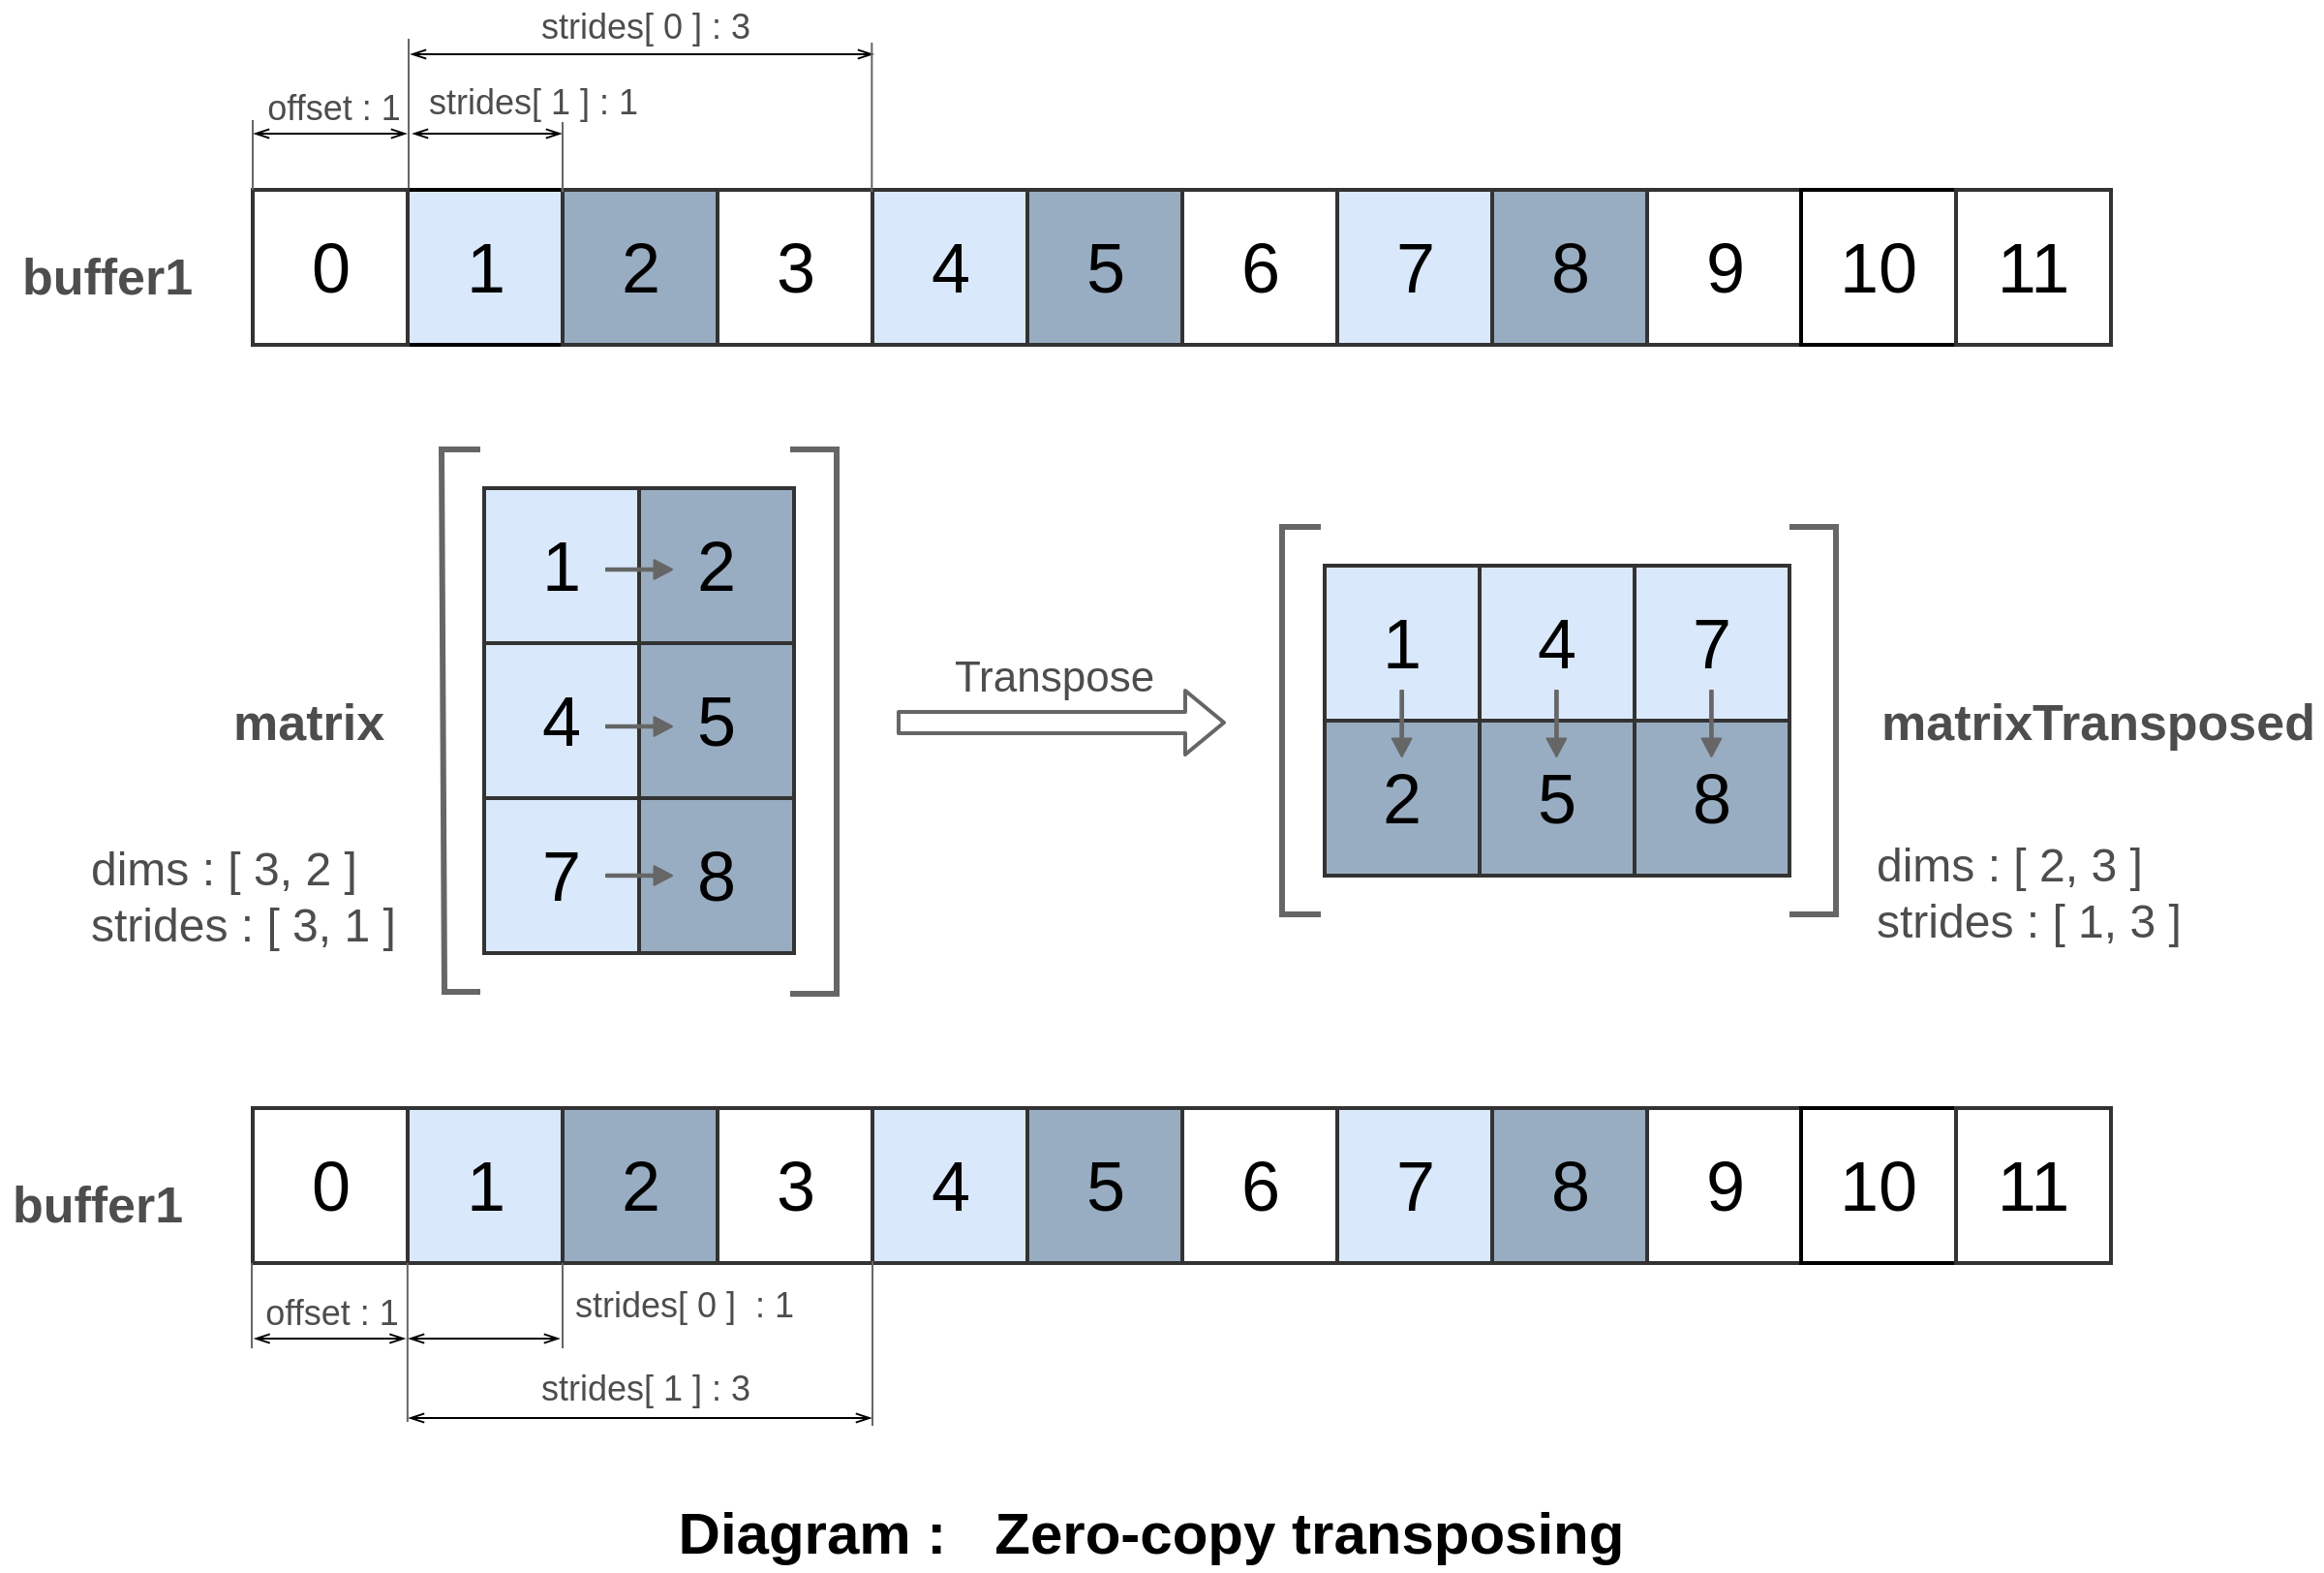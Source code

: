 <mxfile version="12.9.11" type="device" pages="7"><diagram name="ZeroCopyTransposing" id="brjFqHeYQpDOKSrigi9Z"><mxGraphModel dx="1102" dy="572" grid="1" gridSize="5" guides="1" tooltips="1" connect="1" arrows="1" fold="1" page="1" pageScale="1" pageWidth="1400" pageHeight="850" math="0" shadow="0"><root><mxCell id="mjjIMw6PXteYyXm4vTAw-0"/><mxCell id="mjjIMw6PXteYyXm4vTAw-1" parent="mjjIMw6PXteYyXm4vTAw-0"/><mxCell id="4CXz-SsTYjH_qWRWuzM7-0" value="Diagram :&amp;nbsp; &amp;nbsp;Zero-copy transposing" style="text;html=1;align=center;verticalAlign=middle;resizable=0;points=[];autosize=1;fontSize=30;fontColor=#000000;fontStyle=1" parent="mjjIMw6PXteYyXm4vTAw-1" vertex="1"><mxGeometry x="355" y="780" width="498" height="41" as="geometry"/></mxCell><mxCell id="GDLZi19zbmpjEsLSKDxd-0" value="" style="group" parent="mjjIMw6PXteYyXm4vTAw-1" vertex="1" connectable="0"><mxGeometry x="10" y="10" width="1199" height="736" as="geometry"/></mxCell><mxCell id="mjjIMw6PXteYyXm4vTAw-2" value="1" style="whiteSpace=wrap;html=1;aspect=fixed;strokeWidth=2;fontSize=36;strokeColor=#000000;fillColor=#DAE8FC;" parent="GDLZi19zbmpjEsLSKDxd-0" vertex="1"><mxGeometry x="210.5" y="98" width="80" height="80" as="geometry"/></mxCell><mxCell id="mjjIMw6PXteYyXm4vTAw-3" value="2" style="whiteSpace=wrap;html=1;aspect=fixed;strokeWidth=2;fontSize=36;fillColor=#99ADC2;strokeColor=#333333;" parent="GDLZi19zbmpjEsLSKDxd-0" vertex="1"><mxGeometry x="290.5" y="98" width="80" height="80" as="geometry"/></mxCell><mxCell id="mjjIMw6PXteYyXm4vTAw-4" value="3" style="whiteSpace=wrap;html=1;aspect=fixed;strokeWidth=2;fontSize=36;strokeColor=#333333;fillColor=#FFFFFF;" parent="GDLZi19zbmpjEsLSKDxd-0" vertex="1"><mxGeometry x="370.5" y="98" width="80" height="80" as="geometry"/></mxCell><mxCell id="mjjIMw6PXteYyXm4vTAw-5" value="4" style="whiteSpace=wrap;html=1;aspect=fixed;strokeWidth=2;fontSize=36;fillColor=#DAE8FC;strokeColor=#333333;" parent="GDLZi19zbmpjEsLSKDxd-0" vertex="1"><mxGeometry x="450.5" y="98" width="80" height="80" as="geometry"/></mxCell><mxCell id="mjjIMw6PXteYyXm4vTAw-6" value="5" style="whiteSpace=wrap;html=1;aspect=fixed;strokeWidth=2;fontSize=36;strokeColor=#333333;fillColor=#99ADC2;gradientColor=none;" parent="GDLZi19zbmpjEsLSKDxd-0" vertex="1"><mxGeometry x="530.5" y="98" width="80" height="80" as="geometry"/></mxCell><mxCell id="mjjIMw6PXteYyXm4vTAw-7" value="6" style="whiteSpace=wrap;html=1;aspect=fixed;strokeWidth=2;fontSize=36;fillColor=#FFFFFF;strokeColor=#333333;" parent="GDLZi19zbmpjEsLSKDxd-0" vertex="1"><mxGeometry x="610.5" y="98" width="80" height="80" as="geometry"/></mxCell><mxCell id="mjjIMw6PXteYyXm4vTAw-8" value="7" style="whiteSpace=wrap;html=1;aspect=fixed;strokeWidth=2;fontSize=36;strokeColor=#333333;fillColor=#DAE8FC;fontColor=#000000;" parent="GDLZi19zbmpjEsLSKDxd-0" vertex="1"><mxGeometry x="690.5" y="98" width="80" height="80" as="geometry"/></mxCell><mxCell id="mjjIMw6PXteYyXm4vTAw-9" value="buffer1" style="text;html=1;align=center;verticalAlign=middle;resizable=0;points=[];autosize=1;fontSize=26;fontColor=#4D4D4D;fontStyle=1" parent="GDLZi19zbmpjEsLSKDxd-0" vertex="1"><mxGeometry x="5.5" y="125" width="99" height="36" as="geometry"/></mxCell><mxCell id="mjjIMw6PXteYyXm4vTAw-11" value="offset : 1" style="text;html=1;align=center;verticalAlign=middle;resizable=0;points=[];autosize=1;fontSize=18;fontColor=#4D4D4D;" parent="GDLZi19zbmpjEsLSKDxd-0" vertex="1"><mxGeometry x="131.5" y="42" width="80" height="27" as="geometry"/></mxCell><mxCell id="mjjIMw6PXteYyXm4vTAw-14" value="strides[ 1 ] : 1" style="text;html=1;align=center;verticalAlign=middle;resizable=0;points=[];autosize=1;fontSize=18;fontColor=#4D4D4D;" parent="GDLZi19zbmpjEsLSKDxd-0" vertex="1"><mxGeometry x="215" y="39" width="119" height="27" as="geometry"/></mxCell><mxCell id="mjjIMw6PXteYyXm4vTAw-15" value="8" style="whiteSpace=wrap;html=1;aspect=fixed;strokeWidth=2;fontSize=36;strokeColor=#333333;fillColor=#99ADC2;" parent="GDLZi19zbmpjEsLSKDxd-0" vertex="1"><mxGeometry x="770.5" y="98" width="80" height="80" as="geometry"/></mxCell><mxCell id="mjjIMw6PXteYyXm4vTAw-16" value="9" style="whiteSpace=wrap;html=1;aspect=fixed;strokeWidth=2;fontSize=36;strokeColor=#333333;" parent="GDLZi19zbmpjEsLSKDxd-0" vertex="1"><mxGeometry x="850.5" y="98" width="80" height="80" as="geometry"/></mxCell><mxCell id="mjjIMw6PXteYyXm4vTAw-19" value="strides[ 0 ] : 3" style="text;html=1;align=center;verticalAlign=middle;resizable=0;points=[];autosize=1;fontSize=18;fontColor=#4D4D4D;" parent="GDLZi19zbmpjEsLSKDxd-0" vertex="1"><mxGeometry x="273" width="119" height="27" as="geometry"/></mxCell><mxCell id="mjjIMw6PXteYyXm4vTAw-20" value="1" style="whiteSpace=wrap;html=1;aspect=fixed;strokeWidth=2;fontSize=36;strokeColor=#333333;fillColor=#DAE8FC;" parent="GDLZi19zbmpjEsLSKDxd-0" vertex="1"><mxGeometry x="210.5" y="572" width="80" height="80" as="geometry"/></mxCell><mxCell id="mjjIMw6PXteYyXm4vTAw-21" value="2" style="whiteSpace=wrap;html=1;aspect=fixed;strokeWidth=2;fontSize=36;fillColor=#99ADC2;strokeColor=#333333;" parent="GDLZi19zbmpjEsLSKDxd-0" vertex="1"><mxGeometry x="290.5" y="572" width="80" height="80" as="geometry"/></mxCell><mxCell id="mjjIMw6PXteYyXm4vTAw-22" value="3" style="whiteSpace=wrap;html=1;aspect=fixed;strokeWidth=2;fontSize=36;strokeColor=#333333;fillColor=#FFFFFF;" parent="GDLZi19zbmpjEsLSKDxd-0" vertex="1"><mxGeometry x="370.5" y="572" width="80" height="80" as="geometry"/></mxCell><mxCell id="mjjIMw6PXteYyXm4vTAw-23" value="4" style="whiteSpace=wrap;html=1;aspect=fixed;strokeWidth=2;fontSize=36;fillColor=#DAE8FC;strokeColor=#333333;" parent="GDLZi19zbmpjEsLSKDxd-0" vertex="1"><mxGeometry x="450.5" y="572" width="80" height="80" as="geometry"/></mxCell><mxCell id="mjjIMw6PXteYyXm4vTAw-24" value="5" style="whiteSpace=wrap;html=1;aspect=fixed;strokeWidth=2;fontSize=36;strokeColor=#333333;fillColor=#99ADC2;gradientColor=none;" parent="GDLZi19zbmpjEsLSKDxd-0" vertex="1"><mxGeometry x="530.5" y="572" width="80" height="80" as="geometry"/></mxCell><mxCell id="mjjIMw6PXteYyXm4vTAw-25" value="6" style="whiteSpace=wrap;html=1;aspect=fixed;strokeWidth=2;fontSize=36;fillColor=#FFFFFF;strokeColor=#333333;" parent="GDLZi19zbmpjEsLSKDxd-0" vertex="1"><mxGeometry x="610.5" y="572" width="80" height="80" as="geometry"/></mxCell><mxCell id="mjjIMw6PXteYyXm4vTAw-26" value="7" style="whiteSpace=wrap;html=1;aspect=fixed;strokeWidth=2;fontSize=36;strokeColor=#333333;fillColor=#DAE8FC;fontColor=#000000;" parent="GDLZi19zbmpjEsLSKDxd-0" vertex="1"><mxGeometry x="690.5" y="572" width="80" height="80" as="geometry"/></mxCell><mxCell id="mjjIMw6PXteYyXm4vTAw-27" value="buffer1" style="text;html=1;align=center;verticalAlign=middle;resizable=0;points=[];autosize=1;fontSize=26;fontColor=#4D4D4D;fontStyle=1" parent="GDLZi19zbmpjEsLSKDxd-0" vertex="1"><mxGeometry y="604" width="99" height="36" as="geometry"/></mxCell><mxCell id="mjjIMw6PXteYyXm4vTAw-33" value="8" style="whiteSpace=wrap;html=1;aspect=fixed;strokeWidth=2;fontSize=36;strokeColor=#333333;fillColor=#99ADC2;" parent="GDLZi19zbmpjEsLSKDxd-0" vertex="1"><mxGeometry x="770.5" y="572" width="80" height="80" as="geometry"/></mxCell><mxCell id="mjjIMw6PXteYyXm4vTAw-34" value="9" style="whiteSpace=wrap;html=1;aspect=fixed;strokeWidth=2;fontSize=36;strokeColor=#333333;" parent="GDLZi19zbmpjEsLSKDxd-0" vertex="1"><mxGeometry x="850.5" y="572" width="80" height="80" as="geometry"/></mxCell><mxCell id="mjjIMw6PXteYyXm4vTAw-39" value="matrix" style="text;html=1;align=center;verticalAlign=middle;resizable=0;points=[];autosize=1;fontSize=26;fontColor=#4D4D4D;fontStyle=1" parent="GDLZi19zbmpjEsLSKDxd-0" vertex="1"><mxGeometry x="115" y="355" width="88" height="36" as="geometry"/></mxCell><mxCell id="mjjIMw6PXteYyXm4vTAw-40" value="matrixTransposed" style="text;html=1;align=center;verticalAlign=middle;resizable=0;points=[];autosize=1;fontSize=26;fontColor=#4D4D4D;fontStyle=1" parent="GDLZi19zbmpjEsLSKDxd-0" vertex="1"><mxGeometry x="967" y="355" width="232" height="36" as="geometry"/></mxCell><mxCell id="mjjIMw6PXteYyXm4vTAw-41" value="0" style="whiteSpace=wrap;html=1;aspect=fixed;strokeWidth=2;fontSize=36;fillColor=#FFFFFF;strokeColor=#333333;" parent="GDLZi19zbmpjEsLSKDxd-0" vertex="1"><mxGeometry x="130.5" y="98" width="80" height="80" as="geometry"/></mxCell><mxCell id="mjjIMw6PXteYyXm4vTAw-42" value="0" style="whiteSpace=wrap;html=1;aspect=fixed;strokeWidth=2;fontSize=36;fillColor=#FFFFFF;strokeColor=#333333;" parent="GDLZi19zbmpjEsLSKDxd-0" vertex="1"><mxGeometry x="130.5" y="572" width="80" height="80" as="geometry"/></mxCell><mxCell id="mjjIMw6PXteYyXm4vTAw-57" value="" style="shape=flexArrow;endArrow=classic;html=1;strokeColor=#666666;strokeWidth=2;fontSize=29;fontColor=#333333;" parent="GDLZi19zbmpjEsLSKDxd-0" edge="1"><mxGeometry width="50" height="50" relative="1" as="geometry"><mxPoint x="463" y="373" as="sourcePoint"/><mxPoint x="633" y="373" as="targetPoint"/></mxGeometry></mxCell><mxCell id="b6yClRXL2oSQO8NkGz7G-1" value="" style="endArrow=none;html=1;strokeColor=#666666;strokeWidth=1;fontSize=26;fontColor=#333333;exitX=0;exitY=0;exitDx=0;exitDy=0;" parent="GDLZi19zbmpjEsLSKDxd-0" edge="1"><mxGeometry width="50" height="50" relative="1" as="geometry"><mxPoint x="211" y="97" as="sourcePoint"/><mxPoint x="211" y="20" as="targetPoint"/></mxGeometry></mxCell><mxCell id="b6yClRXL2oSQO8NkGz7G-3" value="" style="endArrow=openThin;startArrow=openThin;html=1;strokeColor=#000000;strokeWidth=1;fontSize=26;fontColor=#333333;startFill=0;endFill=0;" parent="GDLZi19zbmpjEsLSKDxd-0" edge="1"><mxGeometry width="50" height="50" relative="1" as="geometry"><mxPoint x="131" y="69" as="sourcePoint"/><mxPoint x="210" y="69" as="targetPoint"/></mxGeometry></mxCell><mxCell id="b6yClRXL2oSQO8NkGz7G-5" value="" style="endArrow=openThin;startArrow=openThin;html=1;strokeColor=#000000;strokeWidth=1;fontSize=26;fontColor=#333333;startFill=0;endFill=0;" parent="GDLZi19zbmpjEsLSKDxd-0" edge="1"><mxGeometry width="50" height="50" relative="1" as="geometry"><mxPoint x="213" y="69" as="sourcePoint"/><mxPoint x="290" y="69" as="targetPoint"/></mxGeometry></mxCell><mxCell id="b6yClRXL2oSQO8NkGz7G-8" value="" style="endArrow=openThin;startArrow=openThin;html=1;strokeColor=#000000;strokeWidth=1;fontSize=26;fontColor=#333333;startFill=0;endFill=0;" parent="GDLZi19zbmpjEsLSKDxd-0" edge="1"><mxGeometry width="50" height="50" relative="1" as="geometry"><mxPoint x="212" y="28" as="sourcePoint"/><mxPoint x="451" y="28" as="targetPoint"/></mxGeometry></mxCell><mxCell id="b6yClRXL2oSQO8NkGz7G-9" value="offset : 1" style="text;html=1;align=center;verticalAlign=middle;resizable=0;points=[];autosize=1;fontSize=18;fontColor=#4D4D4D;" parent="GDLZi19zbmpjEsLSKDxd-0" vertex="1"><mxGeometry x="130.75" y="664" width="80" height="27" as="geometry"/></mxCell><mxCell id="b6yClRXL2oSQO8NkGz7G-10" value="strides[ 0 ]&amp;nbsp; : 1" style="text;html=1;align=center;verticalAlign=middle;resizable=0;points=[];autosize=1;fontSize=18;fontColor=#4D4D4D;" parent="GDLZi19zbmpjEsLSKDxd-0" vertex="1"><mxGeometry x="290.5" y="660" width="124" height="27" as="geometry"/></mxCell><mxCell id="b6yClRXL2oSQO8NkGz7G-11" value="strides[ 1 ] : 3" style="text;html=1;align=center;verticalAlign=middle;resizable=0;points=[];autosize=1;fontSize=18;fontColor=#4D4D4D;" parent="GDLZi19zbmpjEsLSKDxd-0" vertex="1"><mxGeometry x="273" y="703" width="119" height="27" as="geometry"/></mxCell><mxCell id="b6yClRXL2oSQO8NkGz7G-12" value="" style="endArrow=none;html=1;strokeColor=#666666;strokeWidth=1;fontSize=26;fontColor=#333333;" parent="GDLZi19zbmpjEsLSKDxd-0" edge="1"><mxGeometry width="50" height="50" relative="1" as="geometry"><mxPoint x="130" y="696" as="sourcePoint"/><mxPoint x="130" y="652" as="targetPoint"/></mxGeometry></mxCell><mxCell id="b6yClRXL2oSQO8NkGz7G-13" value="" style="endArrow=none;html=1;strokeColor=#666666;strokeWidth=1;fontSize=26;fontColor=#333333;" parent="GDLZi19zbmpjEsLSKDxd-0" edge="1"><mxGeometry width="50" height="50" relative="1" as="geometry"><mxPoint x="210.42" y="734" as="sourcePoint"/><mxPoint x="210.42" y="652" as="targetPoint"/></mxGeometry></mxCell><mxCell id="b6yClRXL2oSQO8NkGz7G-14" value="" style="endArrow=openThin;startArrow=openThin;html=1;strokeColor=#000000;strokeWidth=1;fontSize=26;fontColor=#333333;startFill=0;endFill=0;" parent="GDLZi19zbmpjEsLSKDxd-0" edge="1"><mxGeometry width="50" height="50" relative="1" as="geometry"><mxPoint x="131.25" y="691" as="sourcePoint"/><mxPoint x="209.25" y="691" as="targetPoint"/></mxGeometry></mxCell><mxCell id="b6yClRXL2oSQO8NkGz7G-15" value="" style="endArrow=openThin;startArrow=openThin;html=1;strokeColor=#000000;strokeWidth=1;fontSize=26;fontColor=#333333;startFill=0;endFill=0;" parent="GDLZi19zbmpjEsLSKDxd-0" edge="1"><mxGeometry width="50" height="50" relative="1" as="geometry"><mxPoint x="211" y="691" as="sourcePoint"/><mxPoint x="289" y="691" as="targetPoint"/></mxGeometry></mxCell><mxCell id="b6yClRXL2oSQO8NkGz7G-17" value="" style="endArrow=none;html=1;strokeColor=#666666;strokeWidth=1;fontSize=26;fontColor=#333333;" parent="GDLZi19zbmpjEsLSKDxd-0" edge="1"><mxGeometry width="50" height="50" relative="1" as="geometry"><mxPoint x="290.5" y="696" as="sourcePoint"/><mxPoint x="290.5" y="652" as="targetPoint"/></mxGeometry></mxCell><mxCell id="b6yClRXL2oSQO8NkGz7G-18" value="" style="endArrow=openThin;startArrow=openThin;html=1;strokeColor=#000000;strokeWidth=1;fontSize=26;fontColor=#333333;startFill=0;endFill=0;" parent="GDLZi19zbmpjEsLSKDxd-0" edge="1"><mxGeometry width="50" height="50" relative="1" as="geometry"><mxPoint x="211" y="732" as="sourcePoint"/><mxPoint x="450" y="732" as="targetPoint"/></mxGeometry></mxCell><mxCell id="b6yClRXL2oSQO8NkGz7G-19" value="Transpose" style="text;html=1;align=center;verticalAlign=middle;resizable=0;points=[];autosize=1;fontSize=22;fontColor=#4D4D4D;" parent="GDLZi19zbmpjEsLSKDxd-0" vertex="1"><mxGeometry x="487" y="334" width="113" height="31" as="geometry"/></mxCell><mxCell id="X0NsuI-J3AYnw7qVYtDs-0" value="" style="endArrow=none;html=1;strokeColor=#666666;strokeWidth=1;fontSize=26;fontColor=#333333;exitX=0;exitY=0;exitDx=0;exitDy=0;" parent="GDLZi19zbmpjEsLSKDxd-0" edge="1"><mxGeometry width="50" height="50" relative="1" as="geometry"><mxPoint x="450.17" y="99" as="sourcePoint"/><mxPoint x="450.17" y="22" as="targetPoint"/></mxGeometry></mxCell><mxCell id="X0NsuI-J3AYnw7qVYtDs-1" value="" style="endArrow=none;html=1;strokeColor=#666666;strokeWidth=1;fontSize=26;fontColor=#333333;exitX=0;exitY=0;exitDx=0;exitDy=0;" parent="GDLZi19zbmpjEsLSKDxd-0" edge="1"><mxGeometry width="50" height="50" relative="1" as="geometry"><mxPoint x="130.5" y="98" as="sourcePoint"/><mxPoint x="130.5" y="62" as="targetPoint"/></mxGeometry></mxCell><mxCell id="y30s6LAuhufwBVJsPr5g-0" value="1" style="whiteSpace=wrap;html=1;aspect=fixed;strokeWidth=2;fontSize=36;strokeColor=#333333;fillColor=#DAE8FC;" parent="GDLZi19zbmpjEsLSKDxd-0" vertex="1"><mxGeometry x="250" y="252" width="80" height="80" as="geometry"/></mxCell><mxCell id="y30s6LAuhufwBVJsPr5g-1" value="2" style="whiteSpace=wrap;html=1;aspect=fixed;strokeWidth=2;fontSize=36;strokeColor=#333333;fillColor=#99ADC2;" parent="GDLZi19zbmpjEsLSKDxd-0" vertex="1"><mxGeometry x="330" y="252" width="80" height="80" as="geometry"/></mxCell><mxCell id="y30s6LAuhufwBVJsPr5g-2" value="4" style="whiteSpace=wrap;html=1;aspect=fixed;strokeWidth=2;fontSize=36;strokeColor=#333333;fillColor=#DAE8FC;gradientColor=none;fontColor=#000000;" parent="GDLZi19zbmpjEsLSKDxd-0" vertex="1"><mxGeometry x="250" y="332" width="80" height="80" as="geometry"/></mxCell><mxCell id="y30s6LAuhufwBVJsPr5g-3" value="5" style="whiteSpace=wrap;html=1;aspect=fixed;strokeWidth=2;fontSize=36;strokeColor=#333333;fillColor=#99ADC2;fontColor=#000000;" parent="GDLZi19zbmpjEsLSKDxd-0" vertex="1"><mxGeometry x="330" y="332" width="80" height="80" as="geometry"/></mxCell><mxCell id="y30s6LAuhufwBVJsPr5g-4" value="" style="endArrow=none;html=1;fontSize=40;strokeWidth=3;rounded=0;strokeColor=#666666;" parent="GDLZi19zbmpjEsLSKDxd-0" edge="1"><mxGeometry width="50" height="50" relative="1" as="geometry"><mxPoint x="248" y="512" as="sourcePoint"/><mxPoint x="248" y="232" as="targetPoint"/><Array as="points"><mxPoint x="229.5" y="512"/><mxPoint x="228" y="232"/></Array></mxGeometry></mxCell><mxCell id="y30s6LAuhufwBVJsPr5g-5" value="" style="endArrow=none;html=1;fontSize=40;strokeWidth=3;rounded=0;strokeColor=#666666;" parent="GDLZi19zbmpjEsLSKDxd-0" edge="1"><mxGeometry width="50" height="50" relative="1" as="geometry"><mxPoint x="408" y="232" as="sourcePoint"/><mxPoint x="408" y="513" as="targetPoint"/><Array as="points"><mxPoint x="432" y="232"/><mxPoint x="432" y="513"/></Array></mxGeometry></mxCell><mxCell id="y30s6LAuhufwBVJsPr5g-6" value="7" style="whiteSpace=wrap;html=1;aspect=fixed;strokeWidth=2;fontSize=36;strokeColor=#333333;fillColor=#DAE8FC;gradientColor=none;fontColor=#000000;" parent="GDLZi19zbmpjEsLSKDxd-0" vertex="1"><mxGeometry x="250" y="412" width="80" height="80" as="geometry"/></mxCell><mxCell id="y30s6LAuhufwBVJsPr5g-7" value="8" style="whiteSpace=wrap;html=1;aspect=fixed;strokeWidth=2;fontSize=36;strokeColor=#333333;fillColor=#99ADC2;fontColor=#000000;" parent="GDLZi19zbmpjEsLSKDxd-0" vertex="1"><mxGeometry x="330" y="412" width="80" height="80" as="geometry"/></mxCell><mxCell id="y30s6LAuhufwBVJsPr5g-8" value="" style="shape=flexArrow;endArrow=classic;html=1;width=1.355;endSize=2.753;endWidth=7.461;fillColor=#666666;strokeColor=#666666;" parent="GDLZi19zbmpjEsLSKDxd-0" edge="1"><mxGeometry width="50" height="50" relative="1" as="geometry"><mxPoint x="312.5" y="375" as="sourcePoint"/><mxPoint x="347.5" y="375" as="targetPoint"/></mxGeometry></mxCell><mxCell id="y30s6LAuhufwBVJsPr5g-9" value="" style="shape=flexArrow;endArrow=classic;html=1;width=1.355;endSize=2.753;endWidth=7.461;fillColor=#666666;strokeColor=#666666;" parent="GDLZi19zbmpjEsLSKDxd-0" edge="1"><mxGeometry width="50" height="50" relative="1" as="geometry"><mxPoint x="312.5" y="294" as="sourcePoint"/><mxPoint x="347.5" y="294" as="targetPoint"/></mxGeometry></mxCell><mxCell id="y30s6LAuhufwBVJsPr5g-10" value="" style="shape=flexArrow;endArrow=classic;html=1;width=1.355;endSize=2.753;endWidth=7.461;fillColor=#666666;strokeColor=#666666;" parent="GDLZi19zbmpjEsLSKDxd-0" edge="1"><mxGeometry width="50" height="50" relative="1" as="geometry"><mxPoint x="312.5" y="452" as="sourcePoint"/><mxPoint x="347.5" y="452" as="targetPoint"/></mxGeometry></mxCell><mxCell id="y30s6LAuhufwBVJsPr5g-13" value="dims : [ 3, 2 ]&lt;br style=&quot;font-size: 24px&quot;&gt;&lt;div style=&quot;font-size: 24px&quot;&gt;&lt;span style=&quot;font-size: 24px&quot;&gt;strides : [ 3, 1 ]&lt;/span&gt;&lt;/div&gt;" style="text;html=1;align=left;verticalAlign=middle;resizable=0;points=[];autosize=1;fontSize=24;fontColor=#4d4d4d;" parent="GDLZi19zbmpjEsLSKDxd-0" vertex="1"><mxGeometry x="45" y="431" width="170" height="63" as="geometry"/></mxCell><mxCell id="y30s6LAuhufwBVJsPr5g-16" value="dims : [ 2, 3 ]&lt;br style=&quot;font-size: 24px&quot;&gt;&lt;div style=&quot;font-size: 24px&quot;&gt;&lt;span style=&quot;font-size: 24px&quot;&gt;strides : [ 1, 3 ]&lt;/span&gt;&lt;/div&gt;" style="text;html=1;align=left;verticalAlign=middle;resizable=0;points=[];autosize=1;fontSize=24;fontColor=#4d4d4d;" parent="GDLZi19zbmpjEsLSKDxd-0" vertex="1"><mxGeometry x="967" y="428" width="170" height="65" as="geometry"/></mxCell><mxCell id="y30s6LAuhufwBVJsPr5g-17" value="" style="endArrow=none;html=1;strokeColor=#666666;strokeWidth=1;fontSize=26;fontColor=#333333;" parent="GDLZi19zbmpjEsLSKDxd-0" edge="1"><mxGeometry width="50" height="50" relative="1" as="geometry"><mxPoint x="450.5" y="736" as="sourcePoint"/><mxPoint x="450.5" y="651" as="targetPoint"/></mxGeometry></mxCell><mxCell id="y30s6LAuhufwBVJsPr5g-18" value="" style="endArrow=none;html=1;strokeColor=#666666;strokeWidth=1;fontSize=26;fontColor=#333333;exitX=0;exitY=0;exitDx=0;exitDy=0;" parent="GDLZi19zbmpjEsLSKDxd-0" edge="1"><mxGeometry width="50" height="50" relative="1" as="geometry"><mxPoint x="290.5" y="99" as="sourcePoint"/><mxPoint x="290.5" y="63" as="targetPoint"/></mxGeometry></mxCell><mxCell id="75ISsADQtoDLQ1MPGNnf-0" value="1" style="whiteSpace=wrap;html=1;aspect=fixed;strokeWidth=2;fontSize=36;strokeColor=#333333;fillColor=#DAE8FC;" parent="GDLZi19zbmpjEsLSKDxd-0" vertex="1"><mxGeometry x="684" y="292" width="80" height="80" as="geometry"/></mxCell><mxCell id="75ISsADQtoDLQ1MPGNnf-2" value="2" style="whiteSpace=wrap;html=1;aspect=fixed;strokeWidth=2;fontSize=36;strokeColor=#333333;fillColor=#99ADC2;" parent="GDLZi19zbmpjEsLSKDxd-0" vertex="1"><mxGeometry x="684" y="372" width="80" height="80" as="geometry"/></mxCell><mxCell id="75ISsADQtoDLQ1MPGNnf-4" value="" style="endArrow=none;html=1;fontSize=40;strokeWidth=3;rounded=0;strokeColor=#666666;" parent="GDLZi19zbmpjEsLSKDxd-0" edge="1"><mxGeometry width="50" height="50" relative="1" as="geometry"><mxPoint x="682" y="472" as="sourcePoint"/><mxPoint x="682" y="272" as="targetPoint"/><Array as="points"><mxPoint x="662" y="472"/><mxPoint x="662" y="272"/></Array></mxGeometry></mxCell><mxCell id="75ISsADQtoDLQ1MPGNnf-5" value="" style="endArrow=none;html=1;fontSize=40;strokeWidth=3;rounded=0;strokeColor=#666666;" parent="GDLZi19zbmpjEsLSKDxd-0" edge="1"><mxGeometry width="50" height="50" relative="1" as="geometry"><mxPoint x="924" y="272" as="sourcePoint"/><mxPoint x="924" y="472" as="targetPoint"/><Array as="points"><mxPoint x="948" y="272"/><mxPoint x="948" y="472"/></Array></mxGeometry></mxCell><mxCell id="75ISsADQtoDLQ1MPGNnf-8" value="7" style="whiteSpace=wrap;html=1;aspect=fixed;strokeWidth=2;fontSize=36;strokeColor=#333333;fillColor=#DAE8FC;gradientColor=none;" parent="GDLZi19zbmpjEsLSKDxd-0" vertex="1"><mxGeometry x="844" y="292" width="80" height="80" as="geometry"/></mxCell><mxCell id="75ISsADQtoDLQ1MPGNnf-9" value="10" style="whiteSpace=wrap;html=1;aspect=fixed;strokeWidth=2;fontSize=36;" parent="GDLZi19zbmpjEsLSKDxd-0" vertex="1"><mxGeometry x="930" y="98" width="80" height="80" as="geometry"/></mxCell><mxCell id="75ISsADQtoDLQ1MPGNnf-10" value="11" style="whiteSpace=wrap;html=1;aspect=fixed;strokeWidth=2;fontSize=36;strokeColor=#333333;" parent="GDLZi19zbmpjEsLSKDxd-0" vertex="1"><mxGeometry x="1010" y="98" width="80" height="80" as="geometry"/></mxCell><mxCell id="75ISsADQtoDLQ1MPGNnf-11" value="10" style="whiteSpace=wrap;html=1;aspect=fixed;strokeWidth=2;fontSize=36;" parent="GDLZi19zbmpjEsLSKDxd-0" vertex="1"><mxGeometry x="930" y="572" width="80" height="80" as="geometry"/></mxCell><mxCell id="75ISsADQtoDLQ1MPGNnf-12" value="11" style="whiteSpace=wrap;html=1;aspect=fixed;strokeWidth=2;fontSize=36;strokeColor=#333333;" parent="GDLZi19zbmpjEsLSKDxd-0" vertex="1"><mxGeometry x="1010" y="572" width="80" height="80" as="geometry"/></mxCell><mxCell id="75ISsADQtoDLQ1MPGNnf-13" value="" style="shape=flexArrow;endArrow=classic;html=1;width=1.355;endSize=2.753;endWidth=7.461;fillColor=#666666;strokeColor=#666666;" parent="GDLZi19zbmpjEsLSKDxd-0" edge="1"><mxGeometry width="50" height="50" relative="1" as="geometry"><mxPoint x="723.83" y="356" as="sourcePoint"/><mxPoint x="723.83" y="391" as="targetPoint"/></mxGeometry></mxCell><mxCell id="75ISsADQtoDLQ1MPGNnf-19" value="4" style="whiteSpace=wrap;html=1;aspect=fixed;strokeWidth=2;fontSize=36;strokeColor=#333333;fillColor=#DAE8FC;gradientColor=none;" parent="GDLZi19zbmpjEsLSKDxd-0" vertex="1"><mxGeometry x="764" y="292" width="80" height="80" as="geometry"/></mxCell><mxCell id="75ISsADQtoDLQ1MPGNnf-20" value="5" style="whiteSpace=wrap;html=1;aspect=fixed;strokeWidth=2;fontSize=36;strokeColor=#333333;fillColor=#99ADC2;fontColor=#000000;" parent="GDLZi19zbmpjEsLSKDxd-0" vertex="1"><mxGeometry x="764" y="372" width="80" height="80" as="geometry"/></mxCell><mxCell id="75ISsADQtoDLQ1MPGNnf-21" value="8" style="whiteSpace=wrap;html=1;aspect=fixed;strokeWidth=2;fontSize=36;strokeColor=#333333;fillColor=#99ADC2;fontColor=#000000;" parent="GDLZi19zbmpjEsLSKDxd-0" vertex="1"><mxGeometry x="844" y="372" width="80" height="80" as="geometry"/></mxCell><mxCell id="75ISsADQtoDLQ1MPGNnf-22" value="" style="shape=flexArrow;endArrow=classic;html=1;width=1.355;endSize=2.753;endWidth=7.461;fillColor=#666666;strokeColor=#666666;" parent="GDLZi19zbmpjEsLSKDxd-0" edge="1"><mxGeometry width="50" height="50" relative="1" as="geometry"><mxPoint x="803.71" y="356" as="sourcePoint"/><mxPoint x="803.71" y="391" as="targetPoint"/></mxGeometry></mxCell><mxCell id="75ISsADQtoDLQ1MPGNnf-23" value="" style="shape=flexArrow;endArrow=classic;html=1;width=1.355;endSize=2.753;endWidth=7.461;fillColor=#666666;strokeColor=#666666;" parent="GDLZi19zbmpjEsLSKDxd-0" edge="1"><mxGeometry width="50" height="50" relative="1" as="geometry"><mxPoint x="883.71" y="356" as="sourcePoint"/><mxPoint x="883.71" y="391" as="targetPoint"/></mxGeometry></mxCell></root></mxGraphModel></diagram><diagram name="StandardStrides, Transposing : 0" id="TGiXgqdRnRdyT5G-hYE_"><mxGraphModel dx="2204" dy="1242" grid="1" gridSize="1" guides="1" tooltips="1" connect="1" arrows="1" fold="1" page="1" pageScale="1" pageWidth="1400" pageHeight="850" math="0" shadow="0"><root><mxCell id="dFRpGr8accxYqAN4KI7v-0"/><mxCell id="dFRpGr8accxYqAN4KI7v-1" parent="dFRpGr8accxYqAN4KI7v-0"/><mxCell id="dFRpGr8accxYqAN4KI7v-15" value="Diagram : inputTransposing : 0" style="text;html=1;align=center;verticalAlign=middle;resizable=0;points=[];autosize=1;fontSize=30;fontColor=#000000;fontStyle=1" parent="dFRpGr8accxYqAN4KI7v-1" vertex="1"><mxGeometry x="505" y="720" width="450" height="41" as="geometry"/></mxCell><mxCell id="ja6-6AuJ3BRY6eWE0XmJ-0" value="" style="group" parent="dFRpGr8accxYqAN4KI7v-1" vertex="1" connectable="0"><mxGeometry x="320" y="170" width="823.5" height="511" as="geometry"/></mxCell><mxCell id="hctHRMciYXfBtXSvL_Go-1" value="strides[ 1 ] : 3" style="text;html=1;align=center;verticalAlign=middle;resizable=0;points=[];autosize=1;fontSize=18;fontColor=#4D4D4D;" parent="ja6-6AuJ3BRY6eWE0XmJ-0" vertex="1"><mxGeometry x="203" width="122" height="27" as="geometry"/></mxCell><mxCell id="hctHRMciYXfBtXSvL_Go-2" value="" style="endArrow=none;html=1;strokeColor=#666666;strokeWidth=1;fontSize=26;fontColor=#333333;exitX=0;exitY=0;exitDx=0;exitDy=0;" parent="ja6-6AuJ3BRY6eWE0XmJ-0" edge="1"><mxGeometry width="50" height="50" relative="1" as="geometry"><mxPoint x="104" y="95" as="sourcePoint"/><mxPoint x="104" y="18" as="targetPoint"/></mxGeometry></mxCell><mxCell id="hctHRMciYXfBtXSvL_Go-3" value="" style="endArrow=openThin;startArrow=openThin;html=1;strokeColor=#000000;strokeWidth=1;fontSize=26;fontColor=#333333;startFill=0;endFill=0;" parent="ja6-6AuJ3BRY6eWE0XmJ-0" edge="1"><mxGeometry width="50" height="50" relative="1" as="geometry"><mxPoint x="106" y="67" as="sourcePoint"/><mxPoint x="184" y="67" as="targetPoint"/></mxGeometry></mxCell><mxCell id="hctHRMciYXfBtXSvL_Go-5" value="" style="endArrow=openThin;startArrow=openThin;html=1;strokeColor=#000000;strokeWidth=1;fontSize=26;fontColor=#333333;startFill=0;endFill=0;" parent="ja6-6AuJ3BRY6eWE0XmJ-0" edge="1"><mxGeometry width="50" height="50" relative="1" as="geometry"><mxPoint x="106" y="26" as="sourcePoint"/><mxPoint x="344" y="26" as="targetPoint"/></mxGeometry></mxCell><mxCell id="dFRpGr8accxYqAN4KI7v-2" value="1" style="whiteSpace=wrap;html=1;aspect=fixed;strokeWidth=2;fontSize=36;strokeColor=#000000;fillColor=#DAE8FC;" parent="ja6-6AuJ3BRY6eWE0XmJ-0" vertex="1"><mxGeometry x="103.5" y="90" width="80" height="80" as="geometry"/></mxCell><mxCell id="dFRpGr8accxYqAN4KI7v-3" value="2" style="whiteSpace=wrap;html=1;aspect=fixed;strokeWidth=2;fontSize=36;fillColor=#DAE8FC;strokeColor=#333333;" parent="ja6-6AuJ3BRY6eWE0XmJ-0" vertex="1"><mxGeometry x="183.5" y="90" width="80" height="80" as="geometry"/></mxCell><mxCell id="dFRpGr8accxYqAN4KI7v-5" value="3" style="whiteSpace=wrap;html=1;aspect=fixed;strokeWidth=2;fontSize=36;strokeColor=#333333;fillColor=#DAE8FC;" parent="ja6-6AuJ3BRY6eWE0XmJ-0" vertex="1"><mxGeometry x="263.5" y="90" width="80" height="80" as="geometry"/></mxCell><mxCell id="dFRpGr8accxYqAN4KI7v-6" value="4" style="whiteSpace=wrap;html=1;aspect=fixed;strokeWidth=2;fontSize=36;fillColor=#DAE8FC;strokeColor=#333333;" parent="ja6-6AuJ3BRY6eWE0XmJ-0" vertex="1"><mxGeometry x="343.5" y="90" width="80" height="80" as="geometry"/></mxCell><mxCell id="dFRpGr8accxYqAN4KI7v-7" value="5" style="whiteSpace=wrap;html=1;aspect=fixed;strokeWidth=2;fontSize=36;strokeColor=#333333;fillColor=#DAE8FC;gradientColor=none;" parent="ja6-6AuJ3BRY6eWE0XmJ-0" vertex="1"><mxGeometry x="423.5" y="90" width="80" height="80" as="geometry"/></mxCell><mxCell id="dFRpGr8accxYqAN4KI7v-8" value="6" style="whiteSpace=wrap;html=1;aspect=fixed;strokeWidth=2;fontSize=36;fillColor=#DAE8FC;strokeColor=#333333;" parent="ja6-6AuJ3BRY6eWE0XmJ-0" vertex="1"><mxGeometry x="503.5" y="90" width="80" height="80" as="geometry"/></mxCell><mxCell id="dFRpGr8accxYqAN4KI7v-9" value="7" style="whiteSpace=wrap;html=1;aspect=fixed;strokeWidth=2;fontSize=36;strokeColor=#333333;fillColor=#FFFFFF;fontColor=#333333;" parent="ja6-6AuJ3BRY6eWE0XmJ-0" vertex="1"><mxGeometry x="583.5" y="90" width="80" height="80" as="geometry"/></mxCell><mxCell id="dFRpGr8accxYqAN4KI7v-10" value="buffer" style="text;html=1;align=center;verticalAlign=middle;resizable=0;points=[];autosize=1;fontSize=26;fontColor=#4D4D4D;fontStyle=1" parent="ja6-6AuJ3BRY6eWE0XmJ-0" vertex="1"><mxGeometry y="116" width="85" height="36" as="geometry"/></mxCell><mxCell id="dFRpGr8accxYqAN4KI7v-12" value="8" style="whiteSpace=wrap;html=1;aspect=fixed;strokeWidth=2;fontSize=36;strokeColor=#333333;" parent="ja6-6AuJ3BRY6eWE0XmJ-0" vertex="1"><mxGeometry x="663.5" y="90" width="80" height="80" as="geometry"/></mxCell><mxCell id="dFRpGr8accxYqAN4KI7v-13" value="9" style="whiteSpace=wrap;html=1;aspect=fixed;strokeWidth=2;fontSize=36;strokeColor=#333333;" parent="ja6-6AuJ3BRY6eWE0XmJ-0" vertex="1"><mxGeometry x="743.5" y="90" width="80" height="80" as="geometry"/></mxCell><mxCell id="dFRpGr8accxYqAN4KI7v-16" value="matrix" style="text;html=1;align=center;verticalAlign=middle;resizable=0;points=[];autosize=1;fontSize=26;fontColor=#4D4D4D;fontStyle=1" parent="ja6-6AuJ3BRY6eWE0XmJ-0" vertex="1"><mxGeometry x="249" y="357" width="88" height="36" as="geometry"/></mxCell><mxCell id="dFRpGr8accxYqAN4KI7v-17" value="1" style="whiteSpace=wrap;html=1;aspect=fixed;strokeWidth=2;fontSize=36;strokeColor=#333333;fillColor=#DAE8FC;" parent="ja6-6AuJ3BRY6eWE0XmJ-0" vertex="1"><mxGeometry x="381.5" y="251" width="80" height="80" as="geometry"/></mxCell><mxCell id="dFRpGr8accxYqAN4KI7v-18" value="4" style="whiteSpace=wrap;html=1;aspect=fixed;strokeWidth=2;fontSize=36;strokeColor=#333333;fillColor=#DAE8FC;" parent="ja6-6AuJ3BRY6eWE0XmJ-0" vertex="1"><mxGeometry x="461.5" y="251" width="80" height="80" as="geometry"/></mxCell><mxCell id="dFRpGr8accxYqAN4KI7v-19" value="2" style="whiteSpace=wrap;html=1;aspect=fixed;strokeWidth=2;fontSize=36;strokeColor=#333333;fillColor=#DAE8FC;gradientColor=none;fontColor=#000000;" parent="ja6-6AuJ3BRY6eWE0XmJ-0" vertex="1"><mxGeometry x="381.5" y="331" width="80" height="80" as="geometry"/></mxCell><mxCell id="dFRpGr8accxYqAN4KI7v-20" value="5" style="whiteSpace=wrap;html=1;aspect=fixed;strokeWidth=2;fontSize=36;strokeColor=#333333;fillColor=#DAE8FC;fontColor=#000000;" parent="ja6-6AuJ3BRY6eWE0XmJ-0" vertex="1"><mxGeometry x="461.5" y="331" width="80" height="80" as="geometry"/></mxCell><mxCell id="dFRpGr8accxYqAN4KI7v-21" value="" style="endArrow=none;html=1;fontSize=40;strokeWidth=3;rounded=0;strokeColor=#666666;" parent="ja6-6AuJ3BRY6eWE0XmJ-0" edge="1"><mxGeometry width="50" height="50" relative="1" as="geometry"><mxPoint x="379.5" y="511" as="sourcePoint"/><mxPoint x="379.5" y="231" as="targetPoint"/><Array as="points"><mxPoint x="361" y="511"/><mxPoint x="359.5" y="231"/></Array></mxGeometry></mxCell><mxCell id="dFRpGr8accxYqAN4KI7v-22" value="" style="endArrow=none;html=1;fontSize=40;strokeWidth=3;rounded=0;strokeColor=#666666;" parent="ja6-6AuJ3BRY6eWE0XmJ-0" edge="1"><mxGeometry width="50" height="50" relative="1" as="geometry"><mxPoint x="539.5" y="231" as="sourcePoint"/><mxPoint x="539.5" y="511" as="targetPoint"/><Array as="points"><mxPoint x="563.5" y="231"/><mxPoint x="564" y="511"/></Array></mxGeometry></mxCell><mxCell id="_yg3tXp7LyNk2vXrX6tB-2" value="3" style="whiteSpace=wrap;html=1;aspect=fixed;strokeWidth=2;fontSize=36;strokeColor=#333333;fillColor=#DAE8FC;gradientColor=none;fontColor=#000000;" parent="ja6-6AuJ3BRY6eWE0XmJ-0" vertex="1"><mxGeometry x="381.5" y="411" width="80" height="80" as="geometry"/></mxCell><mxCell id="_yg3tXp7LyNk2vXrX6tB-3" value="6" style="whiteSpace=wrap;html=1;aspect=fixed;strokeWidth=2;fontSize=36;strokeColor=#333333;fillColor=#DAE8FC;fontColor=#000000;" parent="ja6-6AuJ3BRY6eWE0XmJ-0" vertex="1"><mxGeometry x="461.5" y="411" width="80" height="80" as="geometry"/></mxCell><mxCell id="8o6K9YRUNbHMz7Vb7aSk-13" value="dims : [ 3, 2 ]&lt;br style=&quot;font-size: 24px&quot;&gt;&lt;div style=&quot;font-size: 24px&quot;&gt;&lt;span style=&quot;font-size: 24px&quot;&gt;strides : [ 1, 3 ]&lt;/span&gt;&lt;/div&gt;" style="text;html=1;align=left;verticalAlign=middle;resizable=0;points=[];autosize=1;fontSize=24;fontColor=#4d4d4d;" parent="ja6-6AuJ3BRY6eWE0XmJ-0" vertex="1"><mxGeometry x="584" y="428" width="168" height="62" as="geometry"/></mxCell><mxCell id="hctHRMciYXfBtXSvL_Go-0" value="strides[ 0 ] : 1" style="text;html=1;align=center;verticalAlign=middle;resizable=0;points=[];autosize=1;fontSize=18;fontColor=#4D4D4D;" parent="ja6-6AuJ3BRY6eWE0XmJ-0" vertex="1"><mxGeometry x="101" y="37" width="119" height="27" as="geometry"/></mxCell><mxCell id="hctHRMciYXfBtXSvL_Go-7" value="" style="endArrow=none;html=1;strokeColor=#666666;strokeWidth=1;fontSize=26;fontColor=#333333;exitX=0;exitY=0;exitDx=0;exitDy=0;" parent="ja6-6AuJ3BRY6eWE0XmJ-0" edge="1"><mxGeometry width="50" height="50" relative="1" as="geometry"><mxPoint x="183.5" y="95" as="sourcePoint"/><mxPoint x="183.5" y="59" as="targetPoint"/></mxGeometry></mxCell><mxCell id="hctHRMciYXfBtXSvL_Go-6" value="" style="endArrow=none;html=1;strokeColor=#666666;strokeWidth=1;fontSize=26;fontColor=#333333;exitX=0;exitY=0;exitDx=0;exitDy=0;" parent="ja6-6AuJ3BRY6eWE0XmJ-0" edge="1"><mxGeometry width="50" height="50" relative="1" as="geometry"><mxPoint x="343.5" y="96" as="sourcePoint"/><mxPoint x="343.5" y="19" as="targetPoint"/></mxGeometry></mxCell><mxCell id="SQCPakKhN9jIsBlPqcX5-0" value="" style="shape=flexArrow;endArrow=classic;html=1;width=1.355;endSize=2.753;endWidth=7.461;fillColor=#666666;strokeColor=#666666;" parent="ja6-6AuJ3BRY6eWE0XmJ-0" edge="1"><mxGeometry width="50" height="50" relative="1" as="geometry"><mxPoint x="421.16" y="317" as="sourcePoint"/><mxPoint x="421.16" y="352" as="targetPoint"/></mxGeometry></mxCell><mxCell id="SQCPakKhN9jIsBlPqcX5-1" value="" style="shape=flexArrow;endArrow=classic;html=1;width=1.355;endSize=2.753;endWidth=7.461;fillColor=#666666;strokeColor=#666666;" parent="ja6-6AuJ3BRY6eWE0XmJ-0" edge="1"><mxGeometry width="50" height="50" relative="1" as="geometry"><mxPoint x="501.16" y="317" as="sourcePoint"/><mxPoint x="501.16" y="352" as="targetPoint"/></mxGeometry></mxCell><mxCell id="SQCPakKhN9jIsBlPqcX5-2" value="" style="shape=flexArrow;endArrow=classic;html=1;width=1.355;endSize=2.753;endWidth=7.461;fillColor=#666666;strokeColor=#666666;" parent="ja6-6AuJ3BRY6eWE0XmJ-0" edge="1"><mxGeometry width="50" height="50" relative="1" as="geometry"><mxPoint x="420.0" y="398" as="sourcePoint"/><mxPoint x="420.0" y="433" as="targetPoint"/></mxGeometry></mxCell><mxCell id="SQCPakKhN9jIsBlPqcX5-3" value="" style="shape=flexArrow;endArrow=classic;html=1;width=1.355;endSize=2.753;endWidth=7.461;fillColor=#666666;strokeColor=#666666;" parent="ja6-6AuJ3BRY6eWE0XmJ-0" edge="1"><mxGeometry width="50" height="50" relative="1" as="geometry"><mxPoint x="500.0" y="398" as="sourcePoint"/><mxPoint x="500.0" y="433" as="targetPoint"/></mxGeometry></mxCell></root></mxGraphModel></diagram><diagram name="StandardStrides, Transposing : 1" id="MHfO6XO9_iXO8Z4qu7SP"><mxGraphModel dx="1837" dy="953" grid="1" gridSize="1" guides="1" tooltips="1" connect="1" arrows="1" fold="1" page="1" pageScale="1" pageWidth="1400" pageHeight="850" math="0" shadow="0"><root><mxCell id="F67ccJ-HgGhj4RGpbiQx-0"/><mxCell id="F67ccJ-HgGhj4RGpbiQx-1" parent="F67ccJ-HgGhj4RGpbiQx-0"/><mxCell id="F67ccJ-HgGhj4RGpbiQx-2" value="Diagram : inputTransposing : 1" style="text;html=1;align=center;verticalAlign=middle;resizable=0;points=[];autosize=1;fontSize=30;fontColor=#000000;fontStyle=1" parent="F67ccJ-HgGhj4RGpbiQx-1" vertex="1"><mxGeometry x="511" y="716" width="450" height="41" as="geometry"/></mxCell><mxCell id="5xyMZ7Q9rdev5tDNgZ0H-0" value="" style="group" parent="F67ccJ-HgGhj4RGpbiQx-1" vertex="1" connectable="0"><mxGeometry x="318" y="162" width="823.5" height="515" as="geometry"/></mxCell><mxCell id="F67ccJ-HgGhj4RGpbiQx-33" value="strides[ 0 ] : 2" style="text;html=1;align=center;verticalAlign=middle;resizable=0;points=[];autosize=1;fontSize=18;fontColor=#4D4D4D;" parent="5xyMZ7Q9rdev5tDNgZ0H-0" vertex="1"><mxGeometry x="122" width="119" height="27" as="geometry"/></mxCell><mxCell id="F67ccJ-HgGhj4RGpbiQx-34" value="" style="endArrow=none;html=1;strokeColor=#666666;strokeWidth=1;fontSize=26;fontColor=#333333;exitX=0;exitY=0;exitDx=0;exitDy=0;" parent="5xyMZ7Q9rdev5tDNgZ0H-0" edge="1"><mxGeometry width="50" height="50" relative="1" as="geometry"><mxPoint x="104" y="99" as="sourcePoint"/><mxPoint x="104" y="22" as="targetPoint"/></mxGeometry></mxCell><mxCell id="F67ccJ-HgGhj4RGpbiQx-35" value="" style="endArrow=openThin;startArrow=openThin;html=1;strokeColor=#000000;strokeWidth=1;fontSize=26;fontColor=#333333;startFill=0;endFill=0;" parent="5xyMZ7Q9rdev5tDNgZ0H-0" edge="1"><mxGeometry width="50" height="50" relative="1" as="geometry"><mxPoint x="106" y="71" as="sourcePoint"/><mxPoint x="184" y="71" as="targetPoint"/></mxGeometry></mxCell><mxCell id="F67ccJ-HgGhj4RGpbiQx-36" value="" style="endArrow=openThin;startArrow=openThin;html=1;strokeColor=#000000;strokeWidth=1;fontSize=26;fontColor=#333333;startFill=0;endFill=0;" parent="5xyMZ7Q9rdev5tDNgZ0H-0" edge="1"><mxGeometry width="50" height="50" relative="1" as="geometry"><mxPoint x="106" y="30" as="sourcePoint"/><mxPoint x="264" y="30" as="targetPoint"/></mxGeometry></mxCell><mxCell id="F67ccJ-HgGhj4RGpbiQx-5" value="1" style="whiteSpace=wrap;html=1;aspect=fixed;strokeWidth=2;fontSize=36;strokeColor=#000000;fillColor=#DAE8FC;" parent="5xyMZ7Q9rdev5tDNgZ0H-0" vertex="1"><mxGeometry x="103.5" y="94" width="80" height="80" as="geometry"/></mxCell><mxCell id="F67ccJ-HgGhj4RGpbiQx-6" value="2" style="whiteSpace=wrap;html=1;aspect=fixed;strokeWidth=2;fontSize=36;fillColor=#DAE8FC;strokeColor=#333333;" parent="5xyMZ7Q9rdev5tDNgZ0H-0" vertex="1"><mxGeometry x="183.5" y="94" width="80" height="80" as="geometry"/></mxCell><mxCell id="F67ccJ-HgGhj4RGpbiQx-7" value="3" style="whiteSpace=wrap;html=1;aspect=fixed;strokeWidth=2;fontSize=36;strokeColor=#333333;fillColor=#DAE8FC;" parent="5xyMZ7Q9rdev5tDNgZ0H-0" vertex="1"><mxGeometry x="263.5" y="94" width="80" height="80" as="geometry"/></mxCell><mxCell id="F67ccJ-HgGhj4RGpbiQx-8" value="4" style="whiteSpace=wrap;html=1;aspect=fixed;strokeWidth=2;fontSize=36;fillColor=#DAE8FC;strokeColor=#333333;" parent="5xyMZ7Q9rdev5tDNgZ0H-0" vertex="1"><mxGeometry x="343.5" y="94" width="80" height="80" as="geometry"/></mxCell><mxCell id="F67ccJ-HgGhj4RGpbiQx-9" value="5" style="whiteSpace=wrap;html=1;aspect=fixed;strokeWidth=2;fontSize=36;strokeColor=#333333;fillColor=#DAE8FC;gradientColor=none;" parent="5xyMZ7Q9rdev5tDNgZ0H-0" vertex="1"><mxGeometry x="423.5" y="94" width="80" height="80" as="geometry"/></mxCell><mxCell id="F67ccJ-HgGhj4RGpbiQx-10" value="6" style="whiteSpace=wrap;html=1;aspect=fixed;strokeWidth=2;fontSize=36;fillColor=#DAE8FC;strokeColor=#333333;" parent="5xyMZ7Q9rdev5tDNgZ0H-0" vertex="1"><mxGeometry x="503.5" y="94" width="80" height="80" as="geometry"/></mxCell><mxCell id="F67ccJ-HgGhj4RGpbiQx-11" value="7" style="whiteSpace=wrap;html=1;aspect=fixed;strokeWidth=2;fontSize=36;strokeColor=#333333;fillColor=#FFFFFF;fontColor=#333333;" parent="5xyMZ7Q9rdev5tDNgZ0H-0" vertex="1"><mxGeometry x="583.5" y="94" width="80" height="80" as="geometry"/></mxCell><mxCell id="F67ccJ-HgGhj4RGpbiQx-12" value="buffer" style="text;html=1;align=center;verticalAlign=middle;resizable=0;points=[];autosize=1;fontSize=26;fontColor=#4D4D4D;fontStyle=1" parent="5xyMZ7Q9rdev5tDNgZ0H-0" vertex="1"><mxGeometry y="120" width="85" height="36" as="geometry"/></mxCell><mxCell id="F67ccJ-HgGhj4RGpbiQx-13" value="8" style="whiteSpace=wrap;html=1;aspect=fixed;strokeWidth=2;fontSize=36;strokeColor=#333333;" parent="5xyMZ7Q9rdev5tDNgZ0H-0" vertex="1"><mxGeometry x="663.5" y="94" width="80" height="80" as="geometry"/></mxCell><mxCell id="F67ccJ-HgGhj4RGpbiQx-14" value="9" style="whiteSpace=wrap;html=1;aspect=fixed;strokeWidth=2;fontSize=36;strokeColor=#333333;" parent="5xyMZ7Q9rdev5tDNgZ0H-0" vertex="1"><mxGeometry x="743.5" y="94" width="80" height="80" as="geometry"/></mxCell><mxCell id="F67ccJ-HgGhj4RGpbiQx-15" value="matrix" style="text;html=1;align=center;verticalAlign=middle;resizable=0;points=[];autosize=1;fontSize=26;fontColor=#4D4D4D;fontStyle=1" parent="5xyMZ7Q9rdev5tDNgZ0H-0" vertex="1"><mxGeometry x="249" y="361" width="88" height="36" as="geometry"/></mxCell><mxCell id="F67ccJ-HgGhj4RGpbiQx-16" value="1" style="whiteSpace=wrap;html=1;aspect=fixed;strokeWidth=2;fontSize=36;strokeColor=#333333;fillColor=#DAE8FC;" parent="5xyMZ7Q9rdev5tDNgZ0H-0" vertex="1"><mxGeometry x="381.5" y="255" width="80" height="80" as="geometry"/></mxCell><mxCell id="F67ccJ-HgGhj4RGpbiQx-17" value="2" style="whiteSpace=wrap;html=1;aspect=fixed;strokeWidth=2;fontSize=36;strokeColor=#333333;fillColor=#DAE8FC;" parent="5xyMZ7Q9rdev5tDNgZ0H-0" vertex="1"><mxGeometry x="461.5" y="255" width="80" height="80" as="geometry"/></mxCell><mxCell id="F67ccJ-HgGhj4RGpbiQx-18" value="3" style="whiteSpace=wrap;html=1;aspect=fixed;strokeWidth=2;fontSize=36;strokeColor=#333333;fillColor=#DAE8FC;gradientColor=none;fontColor=#000000;" parent="5xyMZ7Q9rdev5tDNgZ0H-0" vertex="1"><mxGeometry x="381.5" y="335" width="80" height="80" as="geometry"/></mxCell><mxCell id="F67ccJ-HgGhj4RGpbiQx-19" value="4" style="whiteSpace=wrap;html=1;aspect=fixed;strokeWidth=2;fontSize=36;strokeColor=#333333;fillColor=#DAE8FC;fontColor=#000000;" parent="5xyMZ7Q9rdev5tDNgZ0H-0" vertex="1"><mxGeometry x="461.5" y="335" width="80" height="80" as="geometry"/></mxCell><mxCell id="F67ccJ-HgGhj4RGpbiQx-20" value="" style="endArrow=none;html=1;fontSize=40;strokeWidth=3;rounded=0;strokeColor=#666666;" parent="5xyMZ7Q9rdev5tDNgZ0H-0" edge="1"><mxGeometry width="50" height="50" relative="1" as="geometry"><mxPoint x="379.5" y="515" as="sourcePoint"/><mxPoint x="379.5" y="235" as="targetPoint"/><Array as="points"><mxPoint x="361" y="515"/><mxPoint x="359.5" y="235"/></Array></mxGeometry></mxCell><mxCell id="F67ccJ-HgGhj4RGpbiQx-21" value="" style="endArrow=none;html=1;fontSize=40;strokeWidth=3;rounded=0;strokeColor=#666666;" parent="5xyMZ7Q9rdev5tDNgZ0H-0" edge="1"><mxGeometry width="50" height="50" relative="1" as="geometry"><mxPoint x="539.5" y="235" as="sourcePoint"/><mxPoint x="539.5" y="515" as="targetPoint"/><Array as="points"><mxPoint x="563.5" y="235"/><mxPoint x="564" y="515"/></Array></mxGeometry></mxCell><mxCell id="F67ccJ-HgGhj4RGpbiQx-22" value="5" style="whiteSpace=wrap;html=1;aspect=fixed;strokeWidth=2;fontSize=36;strokeColor=#333333;fillColor=#DAE8FC;gradientColor=none;fontColor=#000000;" parent="5xyMZ7Q9rdev5tDNgZ0H-0" vertex="1"><mxGeometry x="381.5" y="415" width="80" height="80" as="geometry"/></mxCell><mxCell id="F67ccJ-HgGhj4RGpbiQx-23" value="6" style="whiteSpace=wrap;html=1;aspect=fixed;strokeWidth=2;fontSize=36;strokeColor=#333333;fillColor=#DAE8FC;fontColor=#000000;" parent="5xyMZ7Q9rdev5tDNgZ0H-0" vertex="1"><mxGeometry x="461.5" y="415" width="80" height="80" as="geometry"/></mxCell><mxCell id="F67ccJ-HgGhj4RGpbiQx-24" value="" style="shape=flexArrow;endArrow=classic;html=1;width=1.355;endSize=2.753;endWidth=7.461;fillColor=#666666;strokeColor=#666666;" parent="5xyMZ7Q9rdev5tDNgZ0H-0" edge="1"><mxGeometry width="50" height="50" relative="1" as="geometry"><mxPoint x="444" y="378" as="sourcePoint"/><mxPoint x="479" y="378" as="targetPoint"/></mxGeometry></mxCell><mxCell id="F67ccJ-HgGhj4RGpbiQx-25" value="" style="shape=flexArrow;endArrow=classic;html=1;width=1.355;endSize=2.753;endWidth=7.461;fillColor=#666666;strokeColor=#666666;" parent="5xyMZ7Q9rdev5tDNgZ0H-0" edge="1"><mxGeometry width="50" height="50" relative="1" as="geometry"><mxPoint x="444" y="297" as="sourcePoint"/><mxPoint x="479" y="297" as="targetPoint"/></mxGeometry></mxCell><mxCell id="F67ccJ-HgGhj4RGpbiQx-26" value="" style="shape=flexArrow;endArrow=classic;html=1;width=1.355;endSize=2.753;endWidth=7.461;fillColor=#666666;strokeColor=#666666;" parent="5xyMZ7Q9rdev5tDNgZ0H-0" edge="1"><mxGeometry width="50" height="50" relative="1" as="geometry"><mxPoint x="444" y="455" as="sourcePoint"/><mxPoint x="479" y="455" as="targetPoint"/></mxGeometry></mxCell><mxCell id="F67ccJ-HgGhj4RGpbiQx-29" value="dims : [ 3, 2 ]&lt;br style=&quot;font-size: 24px&quot;&gt;&lt;div style=&quot;font-size: 24px&quot;&gt;&lt;span style=&quot;font-size: 24px&quot;&gt;strides : [ 2, 1 ]&lt;/span&gt;&lt;/div&gt;" style="text;html=1;align=left;verticalAlign=middle;resizable=0;points=[];autosize=1;fontSize=24;fontColor=#4d4d4d;" parent="5xyMZ7Q9rdev5tDNgZ0H-0" vertex="1"><mxGeometry x="584" y="432" width="170" height="63" as="geometry"/></mxCell><mxCell id="F67ccJ-HgGhj4RGpbiQx-30" value="strides[ 1 ] : 1" style="text;html=1;align=center;verticalAlign=middle;resizable=0;points=[];autosize=1;fontSize=18;fontColor=#4D4D4D;" parent="5xyMZ7Q9rdev5tDNgZ0H-0" vertex="1"><mxGeometry x="101" y="41" width="119" height="27" as="geometry"/></mxCell><mxCell id="F67ccJ-HgGhj4RGpbiQx-31" value="" style="endArrow=none;html=1;strokeColor=#666666;strokeWidth=1;fontSize=26;fontColor=#333333;exitX=0;exitY=0;exitDx=0;exitDy=0;" parent="5xyMZ7Q9rdev5tDNgZ0H-0" edge="1"><mxGeometry width="50" height="50" relative="1" as="geometry"><mxPoint x="183.5" y="99" as="sourcePoint"/><mxPoint x="183.5" y="63" as="targetPoint"/></mxGeometry></mxCell><mxCell id="F67ccJ-HgGhj4RGpbiQx-32" value="" style="endArrow=none;html=1;strokeColor=#666666;strokeWidth=1;fontSize=26;fontColor=#333333;exitX=0;exitY=0;exitDx=0;exitDy=0;" parent="5xyMZ7Q9rdev5tDNgZ0H-0" edge="1"><mxGeometry width="50" height="50" relative="1" as="geometry"><mxPoint x="263.5" y="99" as="sourcePoint"/><mxPoint x="263.5" y="22" as="targetPoint"/></mxGeometry></mxCell></root></mxGraphModel></diagram><diagram name="StandardStrides, ExplicitStrides" id="Xdf0a9YX207rHaagN_XU"><mxGraphModel dx="1837" dy="953" grid="1" gridSize="1" guides="1" tooltips="1" connect="1" arrows="1" fold="1" page="1" pageScale="1" pageWidth="1400" pageHeight="850" math="0" shadow="0"><root><mxCell id="17mMtG65gWUGZpDeH0Tz-0"/><mxCell id="17mMtG65gWUGZpDeH0Tz-1" parent="17mMtG65gWUGZpDeH0Tz-0"/><mxCell id="17mMtG65gWUGZpDeH0Tz-2" value="Diagram : Explicit strides" style="text;html=1;align=center;verticalAlign=middle;resizable=0;points=[];autosize=1;fontSize=30;fontColor=#000000;fontStyle=1" vertex="1" parent="17mMtG65gWUGZpDeH0Tz-1"><mxGeometry x="564" y="701" width="371" height="41" as="geometry"/></mxCell><mxCell id="17mMtG65gWUGZpDeH0Tz-3" value="strides[ 0 ] : 2" style="text;html=1;align=center;verticalAlign=middle;resizable=0;points=[];autosize=1;fontSize=18;fontColor=#4D4D4D;" vertex="1" parent="17mMtG65gWUGZpDeH0Tz-1"><mxGeometry x="440" y="162" width="119" height="27" as="geometry"/></mxCell><mxCell id="17mMtG65gWUGZpDeH0Tz-4" value="" style="endArrow=none;html=1;strokeColor=#666666;strokeWidth=1;fontSize=26;fontColor=#333333;exitX=0;exitY=0;exitDx=0;exitDy=0;" edge="1" parent="17mMtG65gWUGZpDeH0Tz-1"><mxGeometry width="50" height="50" relative="1" as="geometry"><mxPoint x="422" y="261" as="sourcePoint"/><mxPoint x="422" y="184" as="targetPoint"/></mxGeometry></mxCell><mxCell id="17mMtG65gWUGZpDeH0Tz-5" value="" style="endArrow=openThin;startArrow=openThin;html=1;strokeColor=#000000;strokeWidth=1;fontSize=26;fontColor=#333333;startFill=0;endFill=0;" edge="1" parent="17mMtG65gWUGZpDeH0Tz-1"><mxGeometry width="50" height="50" relative="1" as="geometry"><mxPoint x="424" y="233" as="sourcePoint"/><mxPoint x="502" y="233" as="targetPoint"/></mxGeometry></mxCell><mxCell id="17mMtG65gWUGZpDeH0Tz-6" value="" style="endArrow=openThin;startArrow=openThin;html=1;strokeColor=#000000;strokeWidth=1;fontSize=26;fontColor=#333333;startFill=0;endFill=0;" edge="1" parent="17mMtG65gWUGZpDeH0Tz-1"><mxGeometry width="50" height="50" relative="1" as="geometry"><mxPoint x="424" y="192" as="sourcePoint"/><mxPoint x="582" y="192" as="targetPoint"/></mxGeometry></mxCell><mxCell id="17mMtG65gWUGZpDeH0Tz-7" value="1" style="whiteSpace=wrap;html=1;aspect=fixed;strokeWidth=2;fontSize=36;strokeColor=#000000;fillColor=#DAE8FC;" vertex="1" parent="17mMtG65gWUGZpDeH0Tz-1"><mxGeometry x="421.5" y="256" width="80" height="80" as="geometry"/></mxCell><mxCell id="17mMtG65gWUGZpDeH0Tz-8" value="2" style="whiteSpace=wrap;html=1;aspect=fixed;strokeWidth=2;fontSize=36;fillColor=#DAE8FC;strokeColor=#333333;" vertex="1" parent="17mMtG65gWUGZpDeH0Tz-1"><mxGeometry x="501.5" y="256" width="80" height="80" as="geometry"/></mxCell><mxCell id="17mMtG65gWUGZpDeH0Tz-9" value="3" style="whiteSpace=wrap;html=1;aspect=fixed;strokeWidth=2;fontSize=36;strokeColor=#333333;fillColor=#DAE8FC;" vertex="1" parent="17mMtG65gWUGZpDeH0Tz-1"><mxGeometry x="581.5" y="256" width="80" height="80" as="geometry"/></mxCell><mxCell id="17mMtG65gWUGZpDeH0Tz-10" value="4" style="whiteSpace=wrap;html=1;aspect=fixed;strokeWidth=2;fontSize=36;fillColor=#DAE8FC;strokeColor=#333333;" vertex="1" parent="17mMtG65gWUGZpDeH0Tz-1"><mxGeometry x="661.5" y="256" width="80" height="80" as="geometry"/></mxCell><mxCell id="17mMtG65gWUGZpDeH0Tz-11" value="5" style="whiteSpace=wrap;html=1;aspect=fixed;strokeWidth=2;fontSize=36;strokeColor=#333333;fillColor=#DAE8FC;gradientColor=none;" vertex="1" parent="17mMtG65gWUGZpDeH0Tz-1"><mxGeometry x="741.5" y="256" width="80" height="80" as="geometry"/></mxCell><mxCell id="17mMtG65gWUGZpDeH0Tz-12" value="6" style="whiteSpace=wrap;html=1;aspect=fixed;strokeWidth=2;fontSize=36;fillColor=#DAE8FC;strokeColor=#333333;" vertex="1" parent="17mMtG65gWUGZpDeH0Tz-1"><mxGeometry x="821.5" y="256" width="80" height="80" as="geometry"/></mxCell><mxCell id="17mMtG65gWUGZpDeH0Tz-13" value="7" style="whiteSpace=wrap;html=1;aspect=fixed;strokeWidth=2;fontSize=36;strokeColor=#333333;fillColor=#FFFFFF;fontColor=#333333;" vertex="1" parent="17mMtG65gWUGZpDeH0Tz-1"><mxGeometry x="901.5" y="256" width="80" height="80" as="geometry"/></mxCell><mxCell id="17mMtG65gWUGZpDeH0Tz-14" value="buffer" style="text;html=1;align=center;verticalAlign=middle;resizable=0;points=[];autosize=1;fontSize=26;fontColor=#4D4D4D;fontStyle=1" vertex="1" parent="17mMtG65gWUGZpDeH0Tz-1"><mxGeometry x="318" y="282" width="85" height="36" as="geometry"/></mxCell><mxCell id="17mMtG65gWUGZpDeH0Tz-15" value="8" style="whiteSpace=wrap;html=1;aspect=fixed;strokeWidth=2;fontSize=36;strokeColor=#333333;" vertex="1" parent="17mMtG65gWUGZpDeH0Tz-1"><mxGeometry x="981.5" y="256" width="80" height="80" as="geometry"/></mxCell><mxCell id="17mMtG65gWUGZpDeH0Tz-16" value="9" style="whiteSpace=wrap;html=1;aspect=fixed;strokeWidth=2;fontSize=36;strokeColor=#333333;" vertex="1" parent="17mMtG65gWUGZpDeH0Tz-1"><mxGeometry x="1061.5" y="256" width="80" height="80" as="geometry"/></mxCell><mxCell id="17mMtG65gWUGZpDeH0Tz-17" value="matrix" style="text;html=1;align=center;verticalAlign=middle;resizable=0;points=[];autosize=1;fontSize=26;fontColor=#4D4D4D;fontStyle=1" vertex="1" parent="17mMtG65gWUGZpDeH0Tz-1"><mxGeometry x="567" y="523" width="88" height="36" as="geometry"/></mxCell><mxCell id="17mMtG65gWUGZpDeH0Tz-18" value="1" style="whiteSpace=wrap;html=1;aspect=fixed;strokeWidth=2;fontSize=36;strokeColor=#333333;fillColor=#DAE8FC;" vertex="1" parent="17mMtG65gWUGZpDeH0Tz-1"><mxGeometry x="699.5" y="417" width="80" height="80" as="geometry"/></mxCell><mxCell id="17mMtG65gWUGZpDeH0Tz-19" value="2" style="whiteSpace=wrap;html=1;aspect=fixed;strokeWidth=2;fontSize=36;strokeColor=#333333;fillColor=#DAE8FC;" vertex="1" parent="17mMtG65gWUGZpDeH0Tz-1"><mxGeometry x="779.5" y="417" width="80" height="80" as="geometry"/></mxCell><mxCell id="17mMtG65gWUGZpDeH0Tz-20" value="3" style="whiteSpace=wrap;html=1;aspect=fixed;strokeWidth=2;fontSize=36;strokeColor=#333333;fillColor=#DAE8FC;gradientColor=none;fontColor=#000000;" vertex="1" parent="17mMtG65gWUGZpDeH0Tz-1"><mxGeometry x="699.5" y="497" width="80" height="80" as="geometry"/></mxCell><mxCell id="17mMtG65gWUGZpDeH0Tz-21" value="4" style="whiteSpace=wrap;html=1;aspect=fixed;strokeWidth=2;fontSize=36;strokeColor=#333333;fillColor=#DAE8FC;fontColor=#000000;" vertex="1" parent="17mMtG65gWUGZpDeH0Tz-1"><mxGeometry x="779.5" y="497" width="80" height="80" as="geometry"/></mxCell><mxCell id="17mMtG65gWUGZpDeH0Tz-22" value="" style="endArrow=none;html=1;fontSize=40;strokeWidth=3;rounded=0;strokeColor=#666666;" edge="1" parent="17mMtG65gWUGZpDeH0Tz-1"><mxGeometry width="50" height="50" relative="1" as="geometry"><mxPoint x="697.5" y="677" as="sourcePoint"/><mxPoint x="697.5" y="397" as="targetPoint"/><Array as="points"><mxPoint x="679" y="677"/><mxPoint x="677.5" y="397"/></Array></mxGeometry></mxCell><mxCell id="17mMtG65gWUGZpDeH0Tz-23" value="" style="endArrow=none;html=1;fontSize=40;strokeWidth=3;rounded=0;strokeColor=#666666;" edge="1" parent="17mMtG65gWUGZpDeH0Tz-1"><mxGeometry width="50" height="50" relative="1" as="geometry"><mxPoint x="857.5" y="397" as="sourcePoint"/><mxPoint x="857.5" y="677" as="targetPoint"/><Array as="points"><mxPoint x="881.5" y="397"/><mxPoint x="882" y="677"/></Array></mxGeometry></mxCell><mxCell id="17mMtG65gWUGZpDeH0Tz-24" value="5" style="whiteSpace=wrap;html=1;aspect=fixed;strokeWidth=2;fontSize=36;strokeColor=#333333;fillColor=#DAE8FC;gradientColor=none;fontColor=#000000;" vertex="1" parent="17mMtG65gWUGZpDeH0Tz-1"><mxGeometry x="699.5" y="577" width="80" height="80" as="geometry"/></mxCell><mxCell id="17mMtG65gWUGZpDeH0Tz-25" value="6" style="whiteSpace=wrap;html=1;aspect=fixed;strokeWidth=2;fontSize=36;strokeColor=#333333;fillColor=#DAE8FC;fontColor=#000000;" vertex="1" parent="17mMtG65gWUGZpDeH0Tz-1"><mxGeometry x="779.5" y="577" width="80" height="80" as="geometry"/></mxCell><mxCell id="17mMtG65gWUGZpDeH0Tz-26" value="" style="shape=flexArrow;endArrow=classic;html=1;width=1.355;endSize=2.753;endWidth=7.461;fillColor=#666666;strokeColor=#666666;" edge="1" parent="17mMtG65gWUGZpDeH0Tz-1"><mxGeometry width="50" height="50" relative="1" as="geometry"><mxPoint x="762" y="540" as="sourcePoint"/><mxPoint x="797" y="540" as="targetPoint"/></mxGeometry></mxCell><mxCell id="17mMtG65gWUGZpDeH0Tz-27" value="" style="shape=flexArrow;endArrow=classic;html=1;width=1.355;endSize=2.753;endWidth=7.461;fillColor=#666666;strokeColor=#666666;" edge="1" parent="17mMtG65gWUGZpDeH0Tz-1"><mxGeometry width="50" height="50" relative="1" as="geometry"><mxPoint x="762" y="459" as="sourcePoint"/><mxPoint x="797" y="459" as="targetPoint"/></mxGeometry></mxCell><mxCell id="17mMtG65gWUGZpDeH0Tz-28" value="" style="shape=flexArrow;endArrow=classic;html=1;width=1.355;endSize=2.753;endWidth=7.461;fillColor=#666666;strokeColor=#666666;" edge="1" parent="17mMtG65gWUGZpDeH0Tz-1"><mxGeometry width="50" height="50" relative="1" as="geometry"><mxPoint x="762" y="617" as="sourcePoint"/><mxPoint x="797" y="617" as="targetPoint"/></mxGeometry></mxCell><mxCell id="17mMtG65gWUGZpDeH0Tz-29" value="dims : [ 3, 2 ]&lt;br style=&quot;font-size: 24px&quot;&gt;&lt;div style=&quot;font-size: 24px&quot;&gt;&lt;span style=&quot;font-size: 24px&quot;&gt;strides : [ 2, 1 ]&lt;/span&gt;&lt;/div&gt;" style="text;html=1;align=left;verticalAlign=middle;resizable=0;points=[];autosize=1;fontSize=24;fontColor=#4d4d4d;" vertex="1" parent="17mMtG65gWUGZpDeH0Tz-1"><mxGeometry x="902" y="594" width="170" height="63" as="geometry"/></mxCell><mxCell id="17mMtG65gWUGZpDeH0Tz-30" value="strides[ 1 ] : 1" style="text;html=1;align=center;verticalAlign=middle;resizable=0;points=[];autosize=1;fontSize=18;fontColor=#4D4D4D;" vertex="1" parent="17mMtG65gWUGZpDeH0Tz-1"><mxGeometry x="419" y="203" width="119" height="27" as="geometry"/></mxCell><mxCell id="17mMtG65gWUGZpDeH0Tz-31" value="" style="endArrow=none;html=1;strokeColor=#666666;strokeWidth=1;fontSize=26;fontColor=#333333;exitX=0;exitY=0;exitDx=0;exitDy=0;" edge="1" parent="17mMtG65gWUGZpDeH0Tz-1"><mxGeometry width="50" height="50" relative="1" as="geometry"><mxPoint x="501.5" y="261" as="sourcePoint"/><mxPoint x="501.5" y="225" as="targetPoint"/></mxGeometry></mxCell><mxCell id="17mMtG65gWUGZpDeH0Tz-32" value="" style="endArrow=none;html=1;strokeColor=#666666;strokeWidth=1;fontSize=26;fontColor=#333333;exitX=0;exitY=0;exitDx=0;exitDy=0;" edge="1" parent="17mMtG65gWUGZpDeH0Tz-1"><mxGeometry width="50" height="50" relative="1" as="geometry"><mxPoint x="581.5" y="261" as="sourcePoint"/><mxPoint x="581.5" y="184" as="targetPoint"/></mxGeometry></mxCell></root></mxGraphModel></diagram><diagram name="NonStandardStrides" id="7V_ZBFGvNZQ0vM2se5tr"><mxGraphModel dx="1574" dy="817" grid="1" gridSize="1" guides="1" tooltips="1" connect="1" arrows="1" fold="1" page="1" pageScale="1" pageWidth="1400" pageHeight="850" math="0" shadow="0"><root><mxCell id="CUywkSvw2PXveYCEengt-0"/><mxCell id="CUywkSvw2PXveYCEengt-1" parent="CUywkSvw2PXveYCEengt-0"/><mxCell id="CUywkSvw2PXveYCEengt-2" value="Diagram : Non-standard strides" style="text;html=1;align=center;verticalAlign=middle;resizable=0;points=[];autosize=1;fontSize=30;fontColor=#000000;fontStyle=1" parent="CUywkSvw2PXveYCEengt-1" vertex="1"><mxGeometry x="434" y="704" width="460" height="41" as="geometry"/></mxCell><mxCell id="UJCMAfHFIfXJ4FHx4CxF-0" value="" style="group" vertex="1" connectable="0" parent="CUywkSvw2PXveYCEengt-1"><mxGeometry x="234" y="161" width="900.5" height="515" as="geometry"/></mxCell><mxCell id="CUywkSvw2PXveYCEengt-23" value="" style="endArrow=none;html=1;fontSize=40;strokeWidth=3;rounded=0;strokeColor=#666666;" parent="UJCMAfHFIfXJ4FHx4CxF-0" edge="1"><mxGeometry width="50" height="50" relative="1" as="geometry"><mxPoint x="456.5" y="515" as="sourcePoint"/><mxPoint x="456.5" y="235" as="targetPoint"/><Array as="points"><mxPoint x="438" y="515"/><mxPoint x="436.5" y="235"/></Array></mxGeometry></mxCell><mxCell id="CUywkSvw2PXveYCEengt-24" value="" style="endArrow=none;html=1;fontSize=40;strokeWidth=3;rounded=0;strokeColor=#666666;" parent="UJCMAfHFIfXJ4FHx4CxF-0" edge="1"><mxGeometry width="50" height="50" relative="1" as="geometry"><mxPoint x="616.5" y="235" as="sourcePoint"/><mxPoint x="616.5" y="515" as="targetPoint"/><Array as="points"><mxPoint x="640.5" y="235"/><mxPoint x="641" y="515"/></Array></mxGeometry></mxCell><mxCell id="CUywkSvw2PXveYCEengt-4" value="strides[ 0 ] : 3" style="text;html=1;align=center;verticalAlign=middle;resizable=0;points=[];autosize=1;fontSize=18;fontColor=#4D4D4D;" parent="UJCMAfHFIfXJ4FHx4CxF-0" vertex="1"><mxGeometry x="199" width="119" height="27" as="geometry"/></mxCell><mxCell id="CUywkSvw2PXveYCEengt-5" value="" style="endArrow=none;html=1;strokeColor=#666666;strokeWidth=1;fontSize=26;fontColor=#333333;exitX=0;exitY=0;exitDx=0;exitDy=0;" parent="UJCMAfHFIfXJ4FHx4CxF-0" edge="1"><mxGeometry width="50" height="50" relative="1" as="geometry"><mxPoint x="181" y="99" as="sourcePoint"/><mxPoint x="181" y="22" as="targetPoint"/></mxGeometry></mxCell><mxCell id="CUywkSvw2PXveYCEengt-6" value="" style="endArrow=openThin;startArrow=openThin;html=1;strokeColor=#000000;strokeWidth=1;fontSize=26;fontColor=#333333;startFill=0;endFill=0;" parent="UJCMAfHFIfXJ4FHx4CxF-0" edge="1"><mxGeometry width="50" height="50" relative="1" as="geometry"><mxPoint x="183" y="71" as="sourcePoint"/><mxPoint x="261" y="71" as="targetPoint"/></mxGeometry></mxCell><mxCell id="CUywkSvw2PXveYCEengt-7" value="" style="endArrow=openThin;startArrow=openThin;html=1;strokeColor=#000000;strokeWidth=1;fontSize=26;fontColor=#333333;startFill=0;endFill=0;" parent="UJCMAfHFIfXJ4FHx4CxF-0" edge="1"><mxGeometry width="50" height="50" relative="1" as="geometry"><mxPoint x="183" y="30" as="sourcePoint"/><mxPoint x="420" y="30" as="targetPoint"/></mxGeometry></mxCell><mxCell id="CUywkSvw2PXveYCEengt-8" value="1" style="whiteSpace=wrap;html=1;aspect=fixed;strokeWidth=2;fontSize=36;strokeColor=#000000;fillColor=#DAE8FC;" parent="UJCMAfHFIfXJ4FHx4CxF-0" vertex="1"><mxGeometry x="180.5" y="94" width="80" height="80" as="geometry"/></mxCell><mxCell id="CUywkSvw2PXveYCEengt-9" value="2" style="whiteSpace=wrap;html=1;aspect=fixed;strokeWidth=2;fontSize=36;fillColor=#DAE8FC;strokeColor=#333333;" parent="UJCMAfHFIfXJ4FHx4CxF-0" vertex="1"><mxGeometry x="260.5" y="94" width="80" height="80" as="geometry"/></mxCell><mxCell id="CUywkSvw2PXveYCEengt-10" value="3" style="whiteSpace=wrap;html=1;aspect=fixed;strokeWidth=2;fontSize=36;strokeColor=#333333;fillColor=#FFFFFF;" parent="UJCMAfHFIfXJ4FHx4CxF-0" vertex="1"><mxGeometry x="340.5" y="94" width="80" height="80" as="geometry"/></mxCell><mxCell id="CUywkSvw2PXveYCEengt-11" value="4" style="whiteSpace=wrap;html=1;aspect=fixed;strokeWidth=2;fontSize=36;fillColor=#DAE8FC;strokeColor=#333333;" parent="UJCMAfHFIfXJ4FHx4CxF-0" vertex="1"><mxGeometry x="420.5" y="94" width="80" height="80" as="geometry"/></mxCell><mxCell id="CUywkSvw2PXveYCEengt-12" value="5" style="whiteSpace=wrap;html=1;aspect=fixed;strokeWidth=2;fontSize=36;strokeColor=#333333;fillColor=#DAE8FC;gradientColor=none;" parent="UJCMAfHFIfXJ4FHx4CxF-0" vertex="1"><mxGeometry x="500.5" y="94" width="80" height="80" as="geometry"/></mxCell><mxCell id="CUywkSvw2PXveYCEengt-13" value="6" style="whiteSpace=wrap;html=1;aspect=fixed;strokeWidth=2;fontSize=36;fillColor=#FFFFFF;strokeColor=#333333;" parent="UJCMAfHFIfXJ4FHx4CxF-0" vertex="1"><mxGeometry x="580.5" y="94" width="80" height="80" as="geometry"/></mxCell><mxCell id="CUywkSvw2PXveYCEengt-14" value="7" style="whiteSpace=wrap;html=1;aspect=fixed;strokeWidth=2;fontSize=36;strokeColor=#333333;fillColor=#DAE8FC;fontColor=#333333;" parent="UJCMAfHFIfXJ4FHx4CxF-0" vertex="1"><mxGeometry x="660.5" y="94" width="80" height="80" as="geometry"/></mxCell><mxCell id="CUywkSvw2PXveYCEengt-15" value="buffer" style="text;html=1;align=center;verticalAlign=middle;resizable=0;points=[];autosize=1;fontSize=26;fontColor=#4D4D4D;fontStyle=1" parent="UJCMAfHFIfXJ4FHx4CxF-0" vertex="1"><mxGeometry y="119" width="85" height="36" as="geometry"/></mxCell><mxCell id="CUywkSvw2PXveYCEengt-16" value="8" style="whiteSpace=wrap;html=1;aspect=fixed;strokeWidth=2;fontSize=36;strokeColor=#333333;fillColor=#DAE8FC;" parent="UJCMAfHFIfXJ4FHx4CxF-0" vertex="1"><mxGeometry x="740.5" y="94" width="80" height="80" as="geometry"/></mxCell><mxCell id="CUywkSvw2PXveYCEengt-17" value="9" style="whiteSpace=wrap;html=1;aspect=fixed;strokeWidth=2;fontSize=36;strokeColor=#333333;" parent="UJCMAfHFIfXJ4FHx4CxF-0" vertex="1"><mxGeometry x="820.5" y="94" width="80" height="80" as="geometry"/></mxCell><mxCell id="CUywkSvw2PXveYCEengt-18" value="matrix" style="text;html=1;align=center;verticalAlign=middle;resizable=0;points=[];autosize=1;fontSize=26;fontColor=#4D4D4D;fontStyle=1" parent="UJCMAfHFIfXJ4FHx4CxF-0" vertex="1"><mxGeometry x="326" y="361" width="88" height="36" as="geometry"/></mxCell><mxCell id="CUywkSvw2PXveYCEengt-19" value="1" style="whiteSpace=wrap;html=1;aspect=fixed;strokeWidth=2;fontSize=36;strokeColor=#333333;fillColor=#DAE8FC;" parent="UJCMAfHFIfXJ4FHx4CxF-0" vertex="1"><mxGeometry x="458.5" y="255" width="80" height="80" as="geometry"/></mxCell><mxCell id="CUywkSvw2PXveYCEengt-20" value="2" style="whiteSpace=wrap;html=1;aspect=fixed;strokeWidth=2;fontSize=36;strokeColor=#333333;fillColor=#DAE8FC;" parent="UJCMAfHFIfXJ4FHx4CxF-0" vertex="1"><mxGeometry x="538.5" y="255" width="80" height="80" as="geometry"/></mxCell><mxCell id="CUywkSvw2PXveYCEengt-21" value="4" style="whiteSpace=wrap;html=1;aspect=fixed;strokeWidth=2;fontSize=36;strokeColor=#333333;fillColor=#DAE8FC;gradientColor=none;fontColor=#000000;" parent="UJCMAfHFIfXJ4FHx4CxF-0" vertex="1"><mxGeometry x="458.5" y="335" width="80" height="80" as="geometry"/></mxCell><mxCell id="CUywkSvw2PXveYCEengt-22" value="5" style="whiteSpace=wrap;html=1;aspect=fixed;strokeWidth=2;fontSize=36;strokeColor=#333333;fillColor=#DAE8FC;fontColor=#000000;" parent="UJCMAfHFIfXJ4FHx4CxF-0" vertex="1"><mxGeometry x="538.5" y="335" width="80" height="80" as="geometry"/></mxCell><mxCell id="CUywkSvw2PXveYCEengt-25" value="7" style="whiteSpace=wrap;html=1;aspect=fixed;strokeWidth=2;fontSize=36;strokeColor=#333333;fillColor=#DAE8FC;gradientColor=none;fontColor=#000000;" parent="UJCMAfHFIfXJ4FHx4CxF-0" vertex="1"><mxGeometry x="458.5" y="415" width="80" height="80" as="geometry"/></mxCell><mxCell id="CUywkSvw2PXveYCEengt-26" value="8" style="whiteSpace=wrap;html=1;aspect=fixed;strokeWidth=2;fontSize=36;strokeColor=#333333;fillColor=#DAE8FC;fontColor=#000000;" parent="UJCMAfHFIfXJ4FHx4CxF-0" vertex="1"><mxGeometry x="538.5" y="415" width="80" height="80" as="geometry"/></mxCell><mxCell id="CUywkSvw2PXveYCEengt-27" value="" style="shape=flexArrow;endArrow=classic;html=1;width=1.355;endSize=2.753;endWidth=7.461;fillColor=#666666;strokeColor=#666666;" parent="UJCMAfHFIfXJ4FHx4CxF-0" edge="1"><mxGeometry width="50" height="50" relative="1" as="geometry"><mxPoint x="521" y="378" as="sourcePoint"/><mxPoint x="556" y="378" as="targetPoint"/></mxGeometry></mxCell><mxCell id="CUywkSvw2PXveYCEengt-28" value="" style="shape=flexArrow;endArrow=classic;html=1;width=1.355;endSize=2.753;endWidth=7.461;fillColor=#666666;strokeColor=#666666;" parent="UJCMAfHFIfXJ4FHx4CxF-0" edge="1"><mxGeometry width="50" height="50" relative="1" as="geometry"><mxPoint x="521" y="297" as="sourcePoint"/><mxPoint x="556" y="297" as="targetPoint"/></mxGeometry></mxCell><mxCell id="CUywkSvw2PXveYCEengt-29" value="" style="shape=flexArrow;endArrow=classic;html=1;width=1.355;endSize=2.753;endWidth=7.461;fillColor=#666666;strokeColor=#666666;" parent="UJCMAfHFIfXJ4FHx4CxF-0" edge="1"><mxGeometry width="50" height="50" relative="1" as="geometry"><mxPoint x="521" y="455" as="sourcePoint"/><mxPoint x="556" y="455" as="targetPoint"/></mxGeometry></mxCell><mxCell id="CUywkSvw2PXveYCEengt-32" value="&lt;font color=&quot;#4d4d4d&quot;&gt;dims : [ 3, 2 ]&lt;br style=&quot;font-size: 24px&quot;&gt;&lt;/font&gt;&lt;div style=&quot;font-size: 24px&quot;&gt;&lt;span style=&quot;font-size: 24px&quot;&gt;&lt;font color=&quot;#4d4d4d&quot;&gt;strides : [ 3, 1 ]&lt;/font&gt;&lt;/span&gt;&lt;/div&gt;" style="text;html=1;align=left;verticalAlign=middle;resizable=0;points=[];autosize=1;fontSize=24;" parent="UJCMAfHFIfXJ4FHx4CxF-0" vertex="1"><mxGeometry x="661" y="432" width="170" height="63" as="geometry"/></mxCell><mxCell id="CUywkSvw2PXveYCEengt-33" value="strides[ 1 ] : 1" style="text;html=1;align=center;verticalAlign=middle;resizable=0;points=[];autosize=1;fontSize=18;fontColor=#4D4D4D;" parent="UJCMAfHFIfXJ4FHx4CxF-0" vertex="1"><mxGeometry x="178" y="41" width="119" height="27" as="geometry"/></mxCell><mxCell id="CUywkSvw2PXveYCEengt-34" value="" style="endArrow=none;html=1;strokeColor=#666666;strokeWidth=1;fontSize=26;fontColor=#333333;exitX=0;exitY=0;exitDx=0;exitDy=0;" parent="UJCMAfHFIfXJ4FHx4CxF-0" edge="1"><mxGeometry width="50" height="50" relative="1" as="geometry"><mxPoint x="260.5" y="99" as="sourcePoint"/><mxPoint x="260.5" y="63" as="targetPoint"/></mxGeometry></mxCell><mxCell id="CUywkSvw2PXveYCEengt-35" value="" style="endArrow=none;html=1;strokeColor=#666666;strokeWidth=1;fontSize=26;fontColor=#333333;exitX=0;exitY=0;exitDx=0;exitDy=0;" parent="UJCMAfHFIfXJ4FHx4CxF-0" edge="1"><mxGeometry width="50" height="50" relative="1" as="geometry"><mxPoint x="420.5" y="98" as="sourcePoint"/><mxPoint x="420.5" y="21" as="targetPoint"/></mxGeometry></mxCell><mxCell id="DifRdKMPAYb9puTNC7v_-0" value="offset : 1" style="text;html=1;align=center;verticalAlign=middle;resizable=0;points=[];autosize=1;fontSize=18;fontColor=#4D4D4D;" parent="UJCMAfHFIfXJ4FHx4CxF-0" vertex="1"><mxGeometry x="102" y="43" width="80" height="27" as="geometry"/></mxCell><mxCell id="DifRdKMPAYb9puTNC7v_-1" value="0" style="whiteSpace=wrap;html=1;aspect=fixed;strokeWidth=2;fontSize=36;fillColor=#FFFFFF;strokeColor=#333333;" parent="UJCMAfHFIfXJ4FHx4CxF-0" vertex="1"><mxGeometry x="101" y="94" width="80" height="80" as="geometry"/></mxCell><mxCell id="DifRdKMPAYb9puTNC7v_-2" value="" style="endArrow=openThin;startArrow=openThin;html=1;strokeColor=#000000;strokeWidth=1;fontSize=26;fontColor=#333333;startFill=0;endFill=0;" parent="UJCMAfHFIfXJ4FHx4CxF-0" edge="1"><mxGeometry width="50" height="50" relative="1" as="geometry"><mxPoint x="101" y="71" as="sourcePoint"/><mxPoint x="180" y="71" as="targetPoint"/></mxGeometry></mxCell><mxCell id="DifRdKMPAYb9puTNC7v_-4" value="" style="endArrow=none;html=1;strokeColor=#666666;strokeWidth=1;fontSize=26;fontColor=#333333;exitX=0;exitY=0;exitDx=0;exitDy=0;" parent="UJCMAfHFIfXJ4FHx4CxF-0" edge="1"><mxGeometry width="50" height="50" relative="1" as="geometry"><mxPoint x="101" y="99" as="sourcePoint"/><mxPoint x="101" y="63" as="targetPoint"/></mxGeometry></mxCell></root></mxGraphModel></diagram><diagram name="NegativeStrides" id="DE2cPU2BkS_VQCOORZK4"><mxGraphModel dx="2204" dy="1144" grid="1" gridSize="1" guides="1" tooltips="1" connect="1" arrows="1" fold="1" page="1" pageScale="1" pageWidth="1400" pageHeight="850" math="0" shadow="0"><root><mxCell id="et4Pvy53eoqdcZ7KegZv-0"/><mxCell id="et4Pvy53eoqdcZ7KegZv-1" parent="et4Pvy53eoqdcZ7KegZv-0"/><mxCell id="WOr2haYxFGIJVDdgN-0J-0" value="Diagram : Negative strides" style="text;html=1;align=center;verticalAlign=middle;resizable=0;points=[];autosize=1;fontSize=30;fontColor=#000000;fontStyle=1" parent="et4Pvy53eoqdcZ7KegZv-1" vertex="1"><mxGeometry x="449" y="706" width="391" height="41" as="geometry"/></mxCell><mxCell id="im9pC12EbPJ-FZqvbJDk-0" value="" style="group" vertex="1" connectable="0" parent="et4Pvy53eoqdcZ7KegZv-1"><mxGeometry x="245" y="129" width="824" height="545" as="geometry"/></mxCell><mxCell id="et4Pvy53eoqdcZ7KegZv-2" value="1" style="whiteSpace=wrap;html=1;aspect=fixed;strokeWidth=2;fontSize=36;strokeColor=#000000;fillColor=#FFFFFF;" parent="im9pC12EbPJ-FZqvbJDk-0" vertex="1"><mxGeometry x="103.5" y="141" width="80" height="80" as="geometry"/></mxCell><mxCell id="et4Pvy53eoqdcZ7KegZv-3" value="2" style="whiteSpace=wrap;html=1;aspect=fixed;strokeWidth=2;fontSize=36;fillColor=#DAE8FC;strokeColor=#333333;" parent="im9pC12EbPJ-FZqvbJDk-0" vertex="1"><mxGeometry x="183.5" y="141" width="80" height="80" as="geometry"/></mxCell><mxCell id="et4Pvy53eoqdcZ7KegZv-5" value="3" style="whiteSpace=wrap;html=1;aspect=fixed;strokeWidth=2;fontSize=36;strokeColor=#333333;fillColor=#DAE8FC;" parent="im9pC12EbPJ-FZqvbJDk-0" vertex="1"><mxGeometry x="263.5" y="141" width="80" height="80" as="geometry"/></mxCell><mxCell id="et4Pvy53eoqdcZ7KegZv-6" value="4" style="whiteSpace=wrap;html=1;aspect=fixed;strokeWidth=2;fontSize=36;fillColor=#FFFFFF;strokeColor=#333333;" parent="im9pC12EbPJ-FZqvbJDk-0" vertex="1"><mxGeometry x="343.5" y="141" width="80" height="80" as="geometry"/></mxCell><mxCell id="et4Pvy53eoqdcZ7KegZv-7" value="5" style="whiteSpace=wrap;html=1;aspect=fixed;strokeWidth=2;fontSize=36;strokeColor=#333333;fillColor=#DAE8FC;gradientColor=none;" parent="im9pC12EbPJ-FZqvbJDk-0" vertex="1"><mxGeometry x="423.5" y="141" width="80" height="80" as="geometry"/></mxCell><mxCell id="et4Pvy53eoqdcZ7KegZv-8" value="6" style="whiteSpace=wrap;html=1;aspect=fixed;strokeWidth=2;fontSize=36;fillColor=#DAE8FC;strokeColor=#333333;" parent="im9pC12EbPJ-FZqvbJDk-0" vertex="1"><mxGeometry x="503.5" y="141" width="80" height="80" as="geometry"/></mxCell><mxCell id="et4Pvy53eoqdcZ7KegZv-9" value="7" style="whiteSpace=wrap;html=1;aspect=fixed;strokeWidth=2;fontSize=36;strokeColor=#333333;fillColor=#FFFFFF;fontColor=#000000;" parent="im9pC12EbPJ-FZqvbJDk-0" vertex="1"><mxGeometry x="583.5" y="141" width="80" height="80" as="geometry"/></mxCell><mxCell id="et4Pvy53eoqdcZ7KegZv-10" value="buffer" style="text;html=1;align=center;verticalAlign=middle;resizable=0;points=[];autosize=1;fontSize=26;fontColor=#4D4D4D;fontStyle=1" parent="im9pC12EbPJ-FZqvbJDk-0" vertex="1"><mxGeometry y="167" width="85" height="36" as="geometry"/></mxCell><mxCell id="et4Pvy53eoqdcZ7KegZv-12" value="8" style="whiteSpace=wrap;html=1;aspect=fixed;strokeWidth=2;fontSize=36;strokeColor=#333333;fillColor=#DAE8FC;" parent="im9pC12EbPJ-FZqvbJDk-0" vertex="1"><mxGeometry x="663.5" y="141" width="80" height="80" as="geometry"/></mxCell><mxCell id="et4Pvy53eoqdcZ7KegZv-13" value="9" style="whiteSpace=wrap;html=1;aspect=fixed;strokeWidth=2;fontSize=36;strokeColor=#333333;fillColor=#DAE8FC;" parent="im9pC12EbPJ-FZqvbJDk-0" vertex="1"><mxGeometry x="743.5" y="141" width="80" height="80" as="geometry"/></mxCell><mxCell id="dmNXpX6e9U1rnehwH5dX-0" value="strides [ 1 ] : -1" style="text;html=1;align=center;verticalAlign=middle;resizable=0;points=[];autosize=1;fontSize=18;fontColor=#4D4D4D;" parent="im9pC12EbPJ-FZqvbJDk-0" vertex="1"><mxGeometry x="692" y="81" width="130" height="27" as="geometry"/></mxCell><mxCell id="dmNXpX6e9U1rnehwH5dX-1" value="strides[ 0 ] : -3" style="text;html=1;align=center;verticalAlign=middle;resizable=0;points=[];autosize=1;fontSize=18;fontColor=#4D4D4D;" parent="im9pC12EbPJ-FZqvbJDk-0" vertex="1"><mxGeometry x="643" y="43" width="125" height="27" as="geometry"/></mxCell><mxCell id="dmNXpX6e9U1rnehwH5dX-2" value="" style="endArrow=none;html=1;strokeColor=#666666;strokeWidth=1;fontSize=26;fontColor=#333333;exitX=0;exitY=0;exitDx=0;exitDy=0;" parent="im9pC12EbPJ-FZqvbJDk-0" edge="1"><mxGeometry width="50" height="50" relative="1" as="geometry"><mxPoint x="583.5" y="141" as="sourcePoint"/><mxPoint x="583.5" y="61" as="targetPoint"/></mxGeometry></mxCell><mxCell id="dmNXpX6e9U1rnehwH5dX-3" value="" style="endArrow=openThin;startArrow=openThin;html=1;strokeColor=#000000;strokeWidth=1;fontSize=26;fontColor=#333333;startFill=0;endFill=0;" parent="im9pC12EbPJ-FZqvbJDk-0" edge="1"><mxGeometry width="50" height="50" relative="1" as="geometry"><mxPoint x="745" y="112" as="sourcePoint"/><mxPoint x="823" y="112" as="targetPoint"/></mxGeometry></mxCell><mxCell id="dmNXpX6e9U1rnehwH5dX-6" value="" style="endArrow=openThin;startArrow=openThin;html=1;strokeColor=#000000;strokeWidth=1;fontSize=26;fontColor=#333333;startFill=0;endFill=0;" parent="im9pC12EbPJ-FZqvbJDk-0" edge="1"><mxGeometry width="50" height="50" relative="1" as="geometry"><mxPoint x="586" y="69" as="sourcePoint"/><mxPoint x="824" y="69" as="targetPoint"/></mxGeometry></mxCell><mxCell id="dmNXpX6e9U1rnehwH5dX-7" value="" style="endArrow=none;html=1;strokeColor=#666666;strokeWidth=1;fontSize=26;fontColor=#333333;exitX=0;exitY=0;exitDx=0;exitDy=0;" parent="im9pC12EbPJ-FZqvbJDk-0" edge="1"><mxGeometry width="50" height="50" relative="1" as="geometry"><mxPoint x="744" y="140" as="sourcePoint"/><mxPoint x="744" y="107" as="targetPoint"/></mxGeometry></mxCell><mxCell id="dmNXpX6e9U1rnehwH5dX-8" value="" style="endArrow=none;html=1;strokeColor=#666666;strokeWidth=1;fontSize=26;fontColor=#333333;exitX=0;exitY=0;exitDx=0;exitDy=0;" parent="im9pC12EbPJ-FZqvbJDk-0" edge="1"><mxGeometry width="50" height="50" relative="1" as="geometry"><mxPoint x="824" y="142" as="sourcePoint"/><mxPoint x="824" y="23" as="targetPoint"/></mxGeometry></mxCell><mxCell id="dmNXpX6e9U1rnehwH5dX-10" value="" style="endArrow=openThin;startArrow=openThin;html=1;strokeColor=#000000;strokeWidth=1;fontSize=26;fontColor=#333333;startFill=0;endFill=0;" parent="im9pC12EbPJ-FZqvbJDk-0" edge="1"><mxGeometry width="50" height="50" relative="1" as="geometry"><mxPoint x="104" y="31" as="sourcePoint"/><mxPoint x="823.5" y="31" as="targetPoint"/></mxGeometry></mxCell><mxCell id="dmNXpX6e9U1rnehwH5dX-11" value="offset : 8" style="text;html=1;align=center;verticalAlign=middle;resizable=0;points=[];autosize=1;fontSize=18;fontColor=#4D4D4D;" parent="im9pC12EbPJ-FZqvbJDk-0" vertex="1"><mxGeometry x="421" width="80" height="27" as="geometry"/></mxCell><mxCell id="lhT7t0Z-ax8VXcv_nxQn-0" value="" style="endArrow=none;html=1;strokeColor=#666666;strokeWidth=1;fontSize=26;fontColor=#333333;exitX=0;exitY=0;exitDx=0;exitDy=0;" parent="im9pC12EbPJ-FZqvbJDk-0" edge="1"><mxGeometry width="50" height="50" relative="1" as="geometry"><mxPoint x="104" y="141" as="sourcePoint"/><mxPoint x="104" y="22" as="targetPoint"/></mxGeometry></mxCell><mxCell id="LkSe3lUrsXJw9_oLzKFs-0" value="" style="endArrow=none;html=1;fontSize=40;strokeWidth=3;rounded=0;strokeColor=#666666;" parent="im9pC12EbPJ-FZqvbJDk-0" edge="1"><mxGeometry width="50" height="50" relative="1" as="geometry"><mxPoint x="357.5" y="545.0" as="sourcePoint"/><mxPoint x="357.5" y="265" as="targetPoint"/><Array as="points"><mxPoint x="339" y="545"/><mxPoint x="337.5" y="265"/></Array></mxGeometry></mxCell><mxCell id="LkSe3lUrsXJw9_oLzKFs-1" value="" style="endArrow=none;html=1;fontSize=40;strokeWidth=3;rounded=0;strokeColor=#666666;" parent="im9pC12EbPJ-FZqvbJDk-0" edge="1"><mxGeometry width="50" height="50" relative="1" as="geometry"><mxPoint x="517.5" y="265" as="sourcePoint"/><mxPoint x="517.5" y="545.0" as="targetPoint"/><Array as="points"><mxPoint x="541.5" y="265"/><mxPoint x="542" y="545"/></Array></mxGeometry></mxCell><mxCell id="LkSe3lUrsXJw9_oLzKFs-2" value="matrix" style="text;html=1;align=center;verticalAlign=middle;resizable=0;points=[];autosize=1;fontSize=26;fontColor=#4D4D4D;fontStyle=1" parent="im9pC12EbPJ-FZqvbJDk-0" vertex="1"><mxGeometry x="227" y="391" width="88" height="36" as="geometry"/></mxCell><mxCell id="LkSe3lUrsXJw9_oLzKFs-3" value="9" style="whiteSpace=wrap;html=1;aspect=fixed;strokeWidth=2;fontSize=36;strokeColor=#333333;fillColor=#DAE8FC;" parent="im9pC12EbPJ-FZqvbJDk-0" vertex="1"><mxGeometry x="359.5" y="285" width="80" height="80" as="geometry"/></mxCell><mxCell id="LkSe3lUrsXJw9_oLzKFs-4" value="8" style="whiteSpace=wrap;html=1;aspect=fixed;strokeWidth=2;fontSize=36;strokeColor=#333333;fillColor=#DAE8FC;" parent="im9pC12EbPJ-FZqvbJDk-0" vertex="1"><mxGeometry x="439.5" y="285" width="80" height="80" as="geometry"/></mxCell><mxCell id="LkSe3lUrsXJw9_oLzKFs-5" value="5" style="whiteSpace=wrap;html=1;aspect=fixed;strokeWidth=2;fontSize=36;strokeColor=#333333;fillColor=#DAE8FC;gradientColor=none;fontColor=#000000;" parent="im9pC12EbPJ-FZqvbJDk-0" vertex="1"><mxGeometry x="359.5" y="365" width="80" height="80" as="geometry"/></mxCell><mxCell id="LkSe3lUrsXJw9_oLzKFs-6" value="6" style="whiteSpace=wrap;html=1;aspect=fixed;strokeWidth=2;fontSize=36;strokeColor=#333333;fillColor=#DAE8FC;fontColor=#000000;" parent="im9pC12EbPJ-FZqvbJDk-0" vertex="1"><mxGeometry x="439.5" y="365" width="80" height="80" as="geometry"/></mxCell><mxCell id="LkSe3lUrsXJw9_oLzKFs-7" value="2" style="whiteSpace=wrap;html=1;aspect=fixed;strokeWidth=2;fontSize=36;strokeColor=#333333;fillColor=#DAE8FC;gradientColor=none;fontColor=#000000;" parent="im9pC12EbPJ-FZqvbJDk-0" vertex="1"><mxGeometry x="359.5" y="445" width="80" height="80" as="geometry"/></mxCell><mxCell id="LkSe3lUrsXJw9_oLzKFs-8" value="3" style="whiteSpace=wrap;html=1;aspect=fixed;strokeWidth=2;fontSize=36;strokeColor=#333333;fillColor=#DAE8FC;fontColor=#000000;" parent="im9pC12EbPJ-FZqvbJDk-0" vertex="1"><mxGeometry x="439.5" y="445" width="80" height="80" as="geometry"/></mxCell><mxCell id="LkSe3lUrsXJw9_oLzKFs-9" value="" style="shape=flexArrow;endArrow=classic;html=1;width=1.355;endSize=2.753;endWidth=7.461;fillColor=#666666;strokeColor=#666666;" parent="im9pC12EbPJ-FZqvbJDk-0" edge="1"><mxGeometry width="50" height="50" relative="1" as="geometry"><mxPoint x="422" y="408" as="sourcePoint"/><mxPoint x="457" y="408" as="targetPoint"/></mxGeometry></mxCell><mxCell id="LkSe3lUrsXJw9_oLzKFs-10" value="" style="shape=flexArrow;endArrow=classic;html=1;width=1.355;endSize=2.753;endWidth=7.461;fillColor=#666666;strokeColor=#666666;" parent="im9pC12EbPJ-FZqvbJDk-0" edge="1"><mxGeometry width="50" height="50" relative="1" as="geometry"><mxPoint x="422" y="327" as="sourcePoint"/><mxPoint x="457" y="327" as="targetPoint"/></mxGeometry></mxCell><mxCell id="LkSe3lUrsXJw9_oLzKFs-11" value="" style="shape=flexArrow;endArrow=classic;html=1;width=1.355;endSize=2.753;endWidth=7.461;fillColor=#666666;strokeColor=#666666;" parent="im9pC12EbPJ-FZqvbJDk-0" edge="1"><mxGeometry width="50" height="50" relative="1" as="geometry"><mxPoint x="422" y="485.0" as="sourcePoint"/><mxPoint x="457" y="485.0" as="targetPoint"/></mxGeometry></mxCell><mxCell id="LkSe3lUrsXJw9_oLzKFs-14" value="dims : [ 3, 2 ]&lt;br style=&quot;font-size: 24px&quot;&gt;&lt;div style=&quot;font-size: 24px&quot;&gt;&lt;span style=&quot;font-size: 24px&quot;&gt;strides : [ -3, -1 ]&lt;/span&gt;&lt;/div&gt;" style="text;html=1;align=left;verticalAlign=middle;resizable=0;points=[];autosize=1;fontSize=24;fontColor=#4d4d4d;" parent="im9pC12EbPJ-FZqvbJDk-0" vertex="1"><mxGeometry x="562" y="462" width="186" height="63" as="geometry"/></mxCell></root></mxGraphModel></diagram><diagram name="Submatrices" id="uedEOMp5fBXc9HnZItSG"><mxGraphModel dx="2204" dy="1144" grid="1" gridSize="1" guides="1" tooltips="1" connect="1" arrows="1" fold="1" page="1" pageScale="1" pageWidth="1654" pageHeight="1169" math="0" shadow="0"><root><mxCell id="PBBQuO_JozrRSNWnkoFj-0"/><mxCell id="PBBQuO_JozrRSNWnkoFj-1" parent="PBBQuO_JozrRSNWnkoFj-0"/><mxCell id="PBBQuO_JozrRSNWnkoFj-2" value="Diagram : Submatrices" style="text;html=1;align=center;verticalAlign=middle;resizable=0;points=[];autosize=1;fontSize=30;fontColor=#000000;fontStyle=1" parent="PBBQuO_JozrRSNWnkoFj-1" vertex="1"><mxGeometry x="683" y="792" width="339" height="41" as="geometry"/></mxCell><mxCell id="66dlliYhpcctJJv-q-nM-6" value="" style="group" vertex="1" connectable="0" parent="PBBQuO_JozrRSNWnkoFj-1"><mxGeometry x="170.5" y="163" width="1399" height="584" as="geometry"/></mxCell><mxCell id="PBBQuO_JozrRSNWnkoFj-4" value="1" style="whiteSpace=wrap;html=1;aspect=fixed;strokeWidth=2;fontSize=36;strokeColor=#000000;fillColor=#DAE8FC;" parent="66dlliYhpcctJJv-q-nM-6" vertex="1"><mxGeometry x="200" y="92" width="80" height="80" as="geometry"/></mxCell><mxCell id="PBBQuO_JozrRSNWnkoFj-5" value="2" style="whiteSpace=wrap;html=1;aspect=fixed;strokeWidth=2;fontSize=36;fillColor=#DAE8FC;strokeColor=#333333;" parent="66dlliYhpcctJJv-q-nM-6" vertex="1"><mxGeometry x="280" y="92" width="80" height="80" as="geometry"/></mxCell><mxCell id="PBBQuO_JozrRSNWnkoFj-6" value="3" style="whiteSpace=wrap;html=1;aspect=fixed;strokeWidth=2;fontSize=36;strokeColor=#333333;fillColor=#DAE8FC;" parent="66dlliYhpcctJJv-q-nM-6" vertex="1"><mxGeometry x="360" y="92" width="80" height="80" as="geometry"/></mxCell><mxCell id="PBBQuO_JozrRSNWnkoFj-7" value="4" style="whiteSpace=wrap;html=1;aspect=fixed;strokeWidth=2;fontSize=36;fillColor=#FFFFFF;strokeColor=#333333;" parent="66dlliYhpcctJJv-q-nM-6" vertex="1"><mxGeometry x="440" y="92" width="80" height="80" as="geometry"/></mxCell><mxCell id="PBBQuO_JozrRSNWnkoFj-8" value="5" style="whiteSpace=wrap;html=1;aspect=fixed;strokeWidth=2;fontSize=36;strokeColor=#333333;fillColor=#DAE8FC;gradientColor=none;" parent="66dlliYhpcctJJv-q-nM-6" vertex="1"><mxGeometry x="520" y="92" width="80" height="80" as="geometry"/></mxCell><mxCell id="PBBQuO_JozrRSNWnkoFj-9" value="6" style="whiteSpace=wrap;html=1;aspect=fixed;strokeWidth=2;fontSize=36;fillColor=#DAE8FC;strokeColor=#333333;" parent="66dlliYhpcctJJv-q-nM-6" vertex="1"><mxGeometry x="600" y="92" width="80" height="80" as="geometry"/></mxCell><mxCell id="PBBQuO_JozrRSNWnkoFj-10" value="7" style="whiteSpace=wrap;html=1;aspect=fixed;strokeWidth=2;fontSize=36;strokeColor=#333333;fillColor=#DAE8FC;fontColor=#000000;" parent="66dlliYhpcctJJv-q-nM-6" vertex="1"><mxGeometry x="680" y="92" width="80" height="80" as="geometry"/></mxCell><mxCell id="PBBQuO_JozrRSNWnkoFj-11" value="buffer" style="text;html=1;align=center;verticalAlign=middle;resizable=0;points=[];autosize=1;fontSize=26;fontColor=#4D4D4D;fontStyle=1" parent="66dlliYhpcctJJv-q-nM-6" vertex="1"><mxGeometry y="117" width="90" height="40" as="geometry"/></mxCell><mxCell id="PBBQuO_JozrRSNWnkoFj-12" value="offset : 1" style="text;html=1;align=center;verticalAlign=middle;resizable=0;points=[];autosize=1;fontSize=18;fontColor=#4D4D4D;" parent="66dlliYhpcctJJv-q-nM-6" vertex="1"><mxGeometry x="121" y="37" width="80" height="27" as="geometry"/></mxCell><mxCell id="PBBQuO_JozrRSNWnkoFj-13" value="strides[ 1 ] : 1" style="text;html=1;align=center;verticalAlign=middle;resizable=0;points=[];autosize=1;fontSize=18;fontColor=#4D4D4D;" parent="66dlliYhpcctJJv-q-nM-6" vertex="1"><mxGeometry x="202.5" y="34" width="119" height="27" as="geometry"/></mxCell><mxCell id="PBBQuO_JozrRSNWnkoFj-14" value="8" style="whiteSpace=wrap;html=1;aspect=fixed;strokeWidth=2;fontSize=36;strokeColor=#333333;" parent="66dlliYhpcctJJv-q-nM-6" vertex="1"><mxGeometry x="760" y="92" width="80" height="80" as="geometry"/></mxCell><mxCell id="PBBQuO_JozrRSNWnkoFj-15" value="9" style="whiteSpace=wrap;html=1;aspect=fixed;strokeWidth=2;fontSize=36;strokeColor=#333333;fillColor=#DAE8FC;" parent="66dlliYhpcctJJv-q-nM-6" vertex="1"><mxGeometry x="840" y="92" width="80" height="80" as="geometry"/></mxCell><mxCell id="PBBQuO_JozrRSNWnkoFj-16" value="strides[ 0 ] : 4" style="text;html=1;align=center;verticalAlign=middle;resizable=0;points=[];autosize=1;fontSize=18;fontColor=#4D4D4D;" parent="66dlliYhpcctJJv-q-nM-6" vertex="1"><mxGeometry x="301.5" width="119" height="27" as="geometry"/></mxCell><mxCell id="PBBQuO_JozrRSNWnkoFj-17" value="matrix" style="text;html=1;align=center;verticalAlign=middle;resizable=0;points=[];autosize=1;fontSize=26;fontColor=#4D4D4D;fontStyle=1" parent="66dlliYhpcctJJv-q-nM-6" vertex="1"><mxGeometry x="521.5" y="221" width="88" height="36" as="geometry"/></mxCell><mxCell id="PBBQuO_JozrRSNWnkoFj-18" value="0" style="whiteSpace=wrap;html=1;aspect=fixed;strokeWidth=2;fontSize=36;fillColor=#FFFFFF;strokeColor=#333333;" parent="66dlliYhpcctJJv-q-nM-6" vertex="1"><mxGeometry x="120" y="92" width="80" height="80" as="geometry"/></mxCell><mxCell id="PBBQuO_JozrRSNWnkoFj-19" value="1" style="whiteSpace=wrap;html=1;aspect=fixed;strokeWidth=2;fontSize=36;strokeColor=#333333;fillColor=#DAE8FC;" parent="66dlliYhpcctJJv-q-nM-6" vertex="1"><mxGeometry x="640" y="238" width="80" height="80" as="geometry"/></mxCell><mxCell id="PBBQuO_JozrRSNWnkoFj-20" value="2" style="whiteSpace=wrap;html=1;aspect=fixed;strokeWidth=2;fontSize=36;strokeColor=#333333;fillColor=#DAE8FC;" parent="66dlliYhpcctJJv-q-nM-6" vertex="1"><mxGeometry x="720" y="238" width="80" height="80" as="geometry"/></mxCell><mxCell id="PBBQuO_JozrRSNWnkoFj-21" value="5" style="whiteSpace=wrap;html=1;aspect=fixed;strokeWidth=2;fontSize=36;strokeColor=#333333;fillColor=#DAE8FC;gradientColor=none;" parent="66dlliYhpcctJJv-q-nM-6" vertex="1"><mxGeometry x="640" y="318" width="80" height="80" as="geometry"/></mxCell><mxCell id="PBBQuO_JozrRSNWnkoFj-22" value="6" style="whiteSpace=wrap;html=1;aspect=fixed;strokeWidth=2;fontSize=36;strokeColor=#333333;fillColor=#DAE8FC;fontColor=#000000;" parent="66dlliYhpcctJJv-q-nM-6" vertex="1"><mxGeometry x="720" y="318" width="80" height="80" as="geometry"/></mxCell><mxCell id="PBBQuO_JozrRSNWnkoFj-23" value="" style="endArrow=none;html=1;fontSize=40;strokeWidth=3;rounded=0;strokeColor=#666666;" parent="66dlliYhpcctJJv-q-nM-6" edge="1"><mxGeometry width="50" height="50" relative="1" as="geometry"><mxPoint x="638" y="584" as="sourcePoint"/><mxPoint x="638" y="218" as="targetPoint"/><Array as="points"><mxPoint x="618.5" y="584"/><mxPoint x="618" y="218"/></Array></mxGeometry></mxCell><mxCell id="PBBQuO_JozrRSNWnkoFj-24" value="" style="endArrow=none;html=1;strokeColor=#666666;strokeWidth=1;fontSize=26;fontColor=#333333;exitX=0;exitY=0;exitDx=0;exitDy=0;" parent="66dlliYhpcctJJv-q-nM-6" edge="1"><mxGeometry width="50" height="50" relative="1" as="geometry"><mxPoint x="200.5" y="91" as="sourcePoint"/><mxPoint x="200.5" y="17" as="targetPoint"/></mxGeometry></mxCell><mxCell id="PBBQuO_JozrRSNWnkoFj-25" value="" style="endArrow=openThin;startArrow=openThin;html=1;strokeColor=#000000;strokeWidth=1;fontSize=26;fontColor=#333333;startFill=0;endFill=0;" parent="66dlliYhpcctJJv-q-nM-6" edge="1"><mxGeometry width="50" height="50" relative="1" as="geometry"><mxPoint x="120.5" y="63" as="sourcePoint"/><mxPoint x="199.5" y="63" as="targetPoint"/></mxGeometry></mxCell><mxCell id="PBBQuO_JozrRSNWnkoFj-26" value="" style="endArrow=openThin;startArrow=openThin;html=1;strokeColor=#000000;strokeWidth=1;fontSize=26;fontColor=#333333;startFill=0;endFill=0;" parent="66dlliYhpcctJJv-q-nM-6" edge="1"><mxGeometry width="50" height="50" relative="1" as="geometry"><mxPoint x="202.5" y="63" as="sourcePoint"/><mxPoint x="279.5" y="63" as="targetPoint"/></mxGeometry></mxCell><mxCell id="PBBQuO_JozrRSNWnkoFj-27" value="" style="endArrow=none;html=1;strokeColor=#666666;strokeWidth=1;fontSize=26;fontColor=#333333;exitX=0;exitY=0;exitDx=0;exitDy=0;" parent="66dlliYhpcctJJv-q-nM-6" edge="1"><mxGeometry width="50" height="50" relative="1" as="geometry"><mxPoint x="280" y="93" as="sourcePoint"/><mxPoint x="280" y="57" as="targetPoint"/></mxGeometry></mxCell><mxCell id="PBBQuO_JozrRSNWnkoFj-28" value="" style="endArrow=openThin;startArrow=openThin;html=1;strokeColor=#000000;strokeWidth=1;fontSize=26;fontColor=#333333;startFill=0;endFill=0;" parent="66dlliYhpcctJJv-q-nM-6" edge="1"><mxGeometry width="50" height="50" relative="1" as="geometry"><mxPoint x="201.5" y="26" as="sourcePoint"/><mxPoint x="519.5" y="26" as="targetPoint"/></mxGeometry></mxCell><mxCell id="PBBQuO_JozrRSNWnkoFj-29" value="" style="endArrow=none;html=1;strokeColor=#666666;strokeWidth=1;fontSize=26;fontColor=#333333;exitX=0;exitY=0;exitDx=0;exitDy=0;" parent="66dlliYhpcctJJv-q-nM-6" edge="1"><mxGeometry width="50" height="50" relative="1" as="geometry"><mxPoint x="519.5" y="92" as="sourcePoint"/><mxPoint x="519.5" y="17" as="targetPoint"/></mxGeometry></mxCell><mxCell id="PBBQuO_JozrRSNWnkoFj-30" value="" style="endArrow=none;html=1;strokeColor=#666666;strokeWidth=1;fontSize=26;fontColor=#333333;exitX=0;exitY=0;exitDx=0;exitDy=0;" parent="66dlliYhpcctJJv-q-nM-6" edge="1"><mxGeometry width="50" height="50" relative="1" as="geometry"><mxPoint x="120.5" y="92" as="sourcePoint"/><mxPoint x="120.5" y="57" as="targetPoint"/></mxGeometry></mxCell><mxCell id="PBBQuO_JozrRSNWnkoFj-31" value="3" style="whiteSpace=wrap;html=1;aspect=fixed;strokeWidth=2;fontSize=36;strokeColor=#333333;fillColor=#DAE8FC;" parent="66dlliYhpcctJJv-q-nM-6" vertex="1"><mxGeometry x="800" y="238" width="80" height="80" as="geometry"/></mxCell><mxCell id="PBBQuO_JozrRSNWnkoFj-32" value="7" style="whiteSpace=wrap;html=1;aspect=fixed;strokeWidth=2;fontSize=36;strokeColor=#333333;fillColor=#DAE8FC;fontColor=#000000;" parent="66dlliYhpcctJJv-q-nM-6" vertex="1"><mxGeometry x="800" y="318" width="80" height="80" as="geometry"/></mxCell><mxCell id="PBBQuO_JozrRSNWnkoFj-33" value="9" style="whiteSpace=wrap;html=1;aspect=fixed;strokeWidth=2;fontSize=36;strokeColor=#333333;fillColor=#DAE8FC;" parent="66dlliYhpcctJJv-q-nM-6" vertex="1"><mxGeometry x="640" y="398" width="80" height="80" as="geometry"/></mxCell><mxCell id="PBBQuO_JozrRSNWnkoFj-34" value="10" style="whiteSpace=wrap;html=1;aspect=fixed;strokeWidth=2;fontSize=36;strokeColor=#333333;fillColor=#DAE8FC;" parent="66dlliYhpcctJJv-q-nM-6" vertex="1"><mxGeometry x="720" y="398" width="80" height="80" as="geometry"/></mxCell><mxCell id="PBBQuO_JozrRSNWnkoFj-35" value="12" style="whiteSpace=wrap;html=1;aspect=fixed;strokeWidth=2;fontSize=36;strokeColor=#333333;fillColor=#DAE8FC;gradientColor=none;" parent="66dlliYhpcctJJv-q-nM-6" vertex="1"><mxGeometry x="640" y="478" width="80" height="80" as="geometry"/></mxCell><mxCell id="PBBQuO_JozrRSNWnkoFj-36" value="13" style="whiteSpace=wrap;html=1;aspect=fixed;strokeWidth=2;fontSize=36;strokeColor=#333333;fillColor=#DAE8FC;fontColor=#000000;" parent="66dlliYhpcctJJv-q-nM-6" vertex="1"><mxGeometry x="720" y="478" width="80" height="80" as="geometry"/></mxCell><mxCell id="PBBQuO_JozrRSNWnkoFj-37" value="11" style="whiteSpace=wrap;html=1;aspect=fixed;strokeWidth=2;fontSize=36;strokeColor=#333333;fillColor=#DAE8FC;" parent="66dlliYhpcctJJv-q-nM-6" vertex="1"><mxGeometry x="800" y="398" width="80" height="80" as="geometry"/></mxCell><mxCell id="PBBQuO_JozrRSNWnkoFj-38" value="14" style="whiteSpace=wrap;html=1;aspect=fixed;strokeWidth=2;fontSize=36;strokeColor=#333333;fillColor=#DAE8FC;fontColor=#000000;" parent="66dlliYhpcctJJv-q-nM-6" vertex="1"><mxGeometry x="800" y="478" width="80" height="80" as="geometry"/></mxCell><mxCell id="PBBQuO_JozrRSNWnkoFj-39" value="10" style="whiteSpace=wrap;html=1;aspect=fixed;strokeWidth=2;fontSize=36;fillColor=#DAE8FC;strokeColor=#333333;" parent="66dlliYhpcctJJv-q-nM-6" vertex="1"><mxGeometry x="919" y="92" width="80" height="80" as="geometry"/></mxCell><mxCell id="PBBQuO_JozrRSNWnkoFj-40" value="11" style="whiteSpace=wrap;html=1;aspect=fixed;strokeWidth=2;fontSize=36;strokeColor=#333333;fillColor=#DAE8FC;gradientColor=none;" parent="66dlliYhpcctJJv-q-nM-6" vertex="1"><mxGeometry x="999" y="92" width="80" height="80" as="geometry"/></mxCell><mxCell id="PBBQuO_JozrRSNWnkoFj-41" value="12" style="whiteSpace=wrap;html=1;aspect=fixed;strokeWidth=2;fontSize=36;fillColor=#FFFFFF;strokeColor=#333333;" parent="66dlliYhpcctJJv-q-nM-6" vertex="1"><mxGeometry x="1079" y="92" width="80" height="80" as="geometry"/></mxCell><mxCell id="PBBQuO_JozrRSNWnkoFj-42" value="13" style="whiteSpace=wrap;html=1;aspect=fixed;strokeWidth=2;fontSize=36;strokeColor=#333333;fillColor=#DAE8FC;fontColor=#000000;" parent="66dlliYhpcctJJv-q-nM-6" vertex="1"><mxGeometry x="1159" y="92" width="80" height="80" as="geometry"/></mxCell><mxCell id="PBBQuO_JozrRSNWnkoFj-43" value="14" style="whiteSpace=wrap;html=1;aspect=fixed;strokeWidth=2;fontSize=36;strokeColor=#333333;fillColor=#DAE8FC;" parent="66dlliYhpcctJJv-q-nM-6" vertex="1"><mxGeometry x="1239" y="92" width="80" height="80" as="geometry"/></mxCell><mxCell id="PBBQuO_JozrRSNWnkoFj-44" value="15" style="whiteSpace=wrap;html=1;aspect=fixed;strokeWidth=2;fontSize=36;strokeColor=#333333;fillColor=#DAE8FC;" parent="66dlliYhpcctJJv-q-nM-6" vertex="1"><mxGeometry x="1319" y="92" width="80" height="80" as="geometry"/></mxCell><mxCell id="PBBQuO_JozrRSNWnkoFj-45" value="" style="endArrow=none;html=1;fontSize=40;strokeWidth=3;rounded=0;strokeColor=#666666;" parent="66dlliYhpcctJJv-q-nM-6" edge="1"><mxGeometry width="50" height="50" relative="1" as="geometry"><mxPoint x="882.5" y="584" as="sourcePoint"/><mxPoint x="879.5" y="218" as="targetPoint"/><Array as="points"><mxPoint x="904.5" y="584"/><mxPoint x="903.5" y="218"/></Array></mxGeometry></mxCell><mxCell id="PBBQuO_JozrRSNWnkoFj-48" value="sub1" style="text;html=1;align=center;verticalAlign=middle;resizable=0;points=[];autosize=1;fontSize=26;fontColor=#4D4D4D;fontStyle=1" parent="66dlliYhpcctJJv-q-nM-6" vertex="1"><mxGeometry x="532.5" y="332" width="71" height="36" as="geometry"/></mxCell><mxCell id="PBBQuO_JozrRSNWnkoFj-49" value="sub2" style="text;html=1;align=center;verticalAlign=middle;resizable=0;points=[];autosize=1;fontSize=26;fontColor=#4D4D4D;fontStyle=1" parent="66dlliYhpcctJJv-q-nM-6" vertex="1"><mxGeometry x="912.5" y="332" width="71" height="36" as="geometry"/></mxCell><mxCell id="PBBQuO_JozrRSNWnkoFj-50" value="" style="endArrow=none;html=1;strokeColor=#666666;fillColor=#666666;fontSize=24;fontColor=#4d4d4d;exitX=0.484;exitY=1.037;exitDx=0;exitDy=0;exitPerimeter=0;" parent="66dlliYhpcctJJv-q-nM-6" source="PBBQuO_JozrRSNWnkoFj-48" edge="1"><mxGeometry width="50" height="50" relative="1" as="geometry"><mxPoint x="600.5" y="486" as="sourcePoint"/><mxPoint x="632.5" y="388" as="targetPoint"/></mxGeometry></mxCell><mxCell id="PBBQuO_JozrRSNWnkoFj-51" value="" style="endArrow=none;html=1;strokeColor=#666666;fillColor=#666666;fontSize=24;fontColor=#4d4d4d;exitX=0.472;exitY=1.083;exitDx=0;exitDy=0;exitPerimeter=0;entryX=1.014;entryY=0.453;entryDx=0;entryDy=0;entryPerimeter=0;" parent="66dlliYhpcctJJv-q-nM-6" source="PBBQuO_JozrRSNWnkoFj-49" edge="1"><mxGeometry width="50" height="50" relative="1" as="geometry"><mxPoint x="880.504" y="368.002" as="sourcePoint"/><mxPoint x="886.88" y="391.01" as="targetPoint"/></mxGeometry></mxCell><mxCell id="PBBQuO_JozrRSNWnkoFj-52" value="dims : [ 2, 2 ]&lt;br style=&quot;font-size: 24px&quot;&gt;&lt;div style=&quot;font-size: 24px&quot;&gt;&lt;span style=&quot;font-size: 24px&quot;&gt;strides : [ 4, 1 ]&lt;/span&gt;&lt;/div&gt;&lt;div style=&quot;font-size: 24px&quot;&gt;offset : 6&lt;/div&gt;" style="text;html=1;align=left;verticalAlign=middle;resizable=0;points=[];autosize=1;fontSize=24;fontColor=#4d4d4d;" parent="66dlliYhpcctJJv-q-nM-6" vertex="1"><mxGeometry x="917.5" y="433" width="170" height="92" as="geometry"/></mxCell><mxCell id="PBBQuO_JozrRSNWnkoFj-53" value="dims : [ 2, 2 ]&lt;br style=&quot;font-size: 24px&quot;&gt;&lt;div style=&quot;font-size: 24px&quot;&gt;&lt;span style=&quot;font-size: 24px&quot;&gt;strides : [ 4, 1 ]&lt;/span&gt;&lt;/div&gt;&lt;div style=&quot;font-size: 24px&quot;&gt;offset : 5&lt;/div&gt;" style="text;html=1;align=left;verticalAlign=middle;resizable=0;points=[];autosize=1;fontSize=24;fontColor=#4d4d4d;" parent="66dlliYhpcctJJv-q-nM-6" vertex="1"><mxGeometry x="428.5" y="435" width="170" height="92" as="geometry"/></mxCell><mxCell id="66dlliYhpcctJJv-q-nM-0" value="" style="whiteSpace=wrap;html=1;fillColor=none;fontSize=24;fontColor=#4d4d4d;align=left;strokeWidth=4;dashed=1;strokeColor=#0000FF;perimeterSpacing=0;rounded=1;shadow=0;comic=0;glass=0;" vertex="1" parent="66dlliYhpcctJJv-q-nM-6"><mxGeometry x="592.5" y="82.5" width="172" height="97.5" as="geometry"/></mxCell><mxCell id="66dlliYhpcctJJv-q-nM-1" value="" style="whiteSpace=wrap;html=1;fillColor=none;fontSize=24;fontColor=#4d4d4d;align=left;strokeWidth=4;dashed=1;strokeColor=#FF0000;perimeterSpacing=0;rounded=1;shadow=0;comic=0;glass=0;" vertex="1" parent="66dlliYhpcctJJv-q-nM-6"><mxGeometry x="514.5" y="82.5" width="172" height="97.5" as="geometry"/></mxCell><mxCell id="66dlliYhpcctJJv-q-nM-2" value="" style="whiteSpace=wrap;html=1;fillColor=none;fontSize=24;fontColor=#4d4d4d;align=left;strokeWidth=4;dashed=1;strokeColor=#0000FF;perimeterSpacing=0;rounded=1;shadow=0;comic=0;glass=0;" vertex="1" parent="66dlliYhpcctJJv-q-nM-6"><mxGeometry x="912" y="83" width="172" height="97.5" as="geometry"/></mxCell><mxCell id="66dlliYhpcctJJv-q-nM-3" value="" style="whiteSpace=wrap;html=1;fillColor=none;fontSize=24;fontColor=#4d4d4d;align=left;strokeWidth=4;dashed=1;strokeColor=#FF0000;perimeterSpacing=0;rounded=1;shadow=0;comic=0;glass=0;" vertex="1" parent="66dlliYhpcctJJv-q-nM-6"><mxGeometry x="834" y="83" width="172" height="97.5" as="geometry"/></mxCell><mxCell id="66dlliYhpcctJJv-q-nM-4" value="" style="whiteSpace=wrap;html=1;aspect=fixed;fillColor=none;fontSize=24;fontColor=#4d4d4d;align=left;strokeWidth=4;dashed=1;strokeColor=#FF0000;rounded=1;" vertex="1" parent="66dlliYhpcctJJv-q-nM-6"><mxGeometry x="635.5" y="313" width="170" height="170" as="geometry"/></mxCell><mxCell id="66dlliYhpcctJJv-q-nM-5" value="" style="whiteSpace=wrap;html=1;aspect=fixed;fillColor=none;fontSize=24;fontColor=#4d4d4d;align=left;strokeWidth=4;dashed=1;strokeColor=#0000FF;perimeterSpacing=0;rounded=1;shadow=0;comic=0;glass=0;" vertex="1" parent="66dlliYhpcctJJv-q-nM-6"><mxGeometry x="714.5" y="312" width="170" height="170" as="geometry"/></mxCell></root></mxGraphModel></diagram></mxfile>